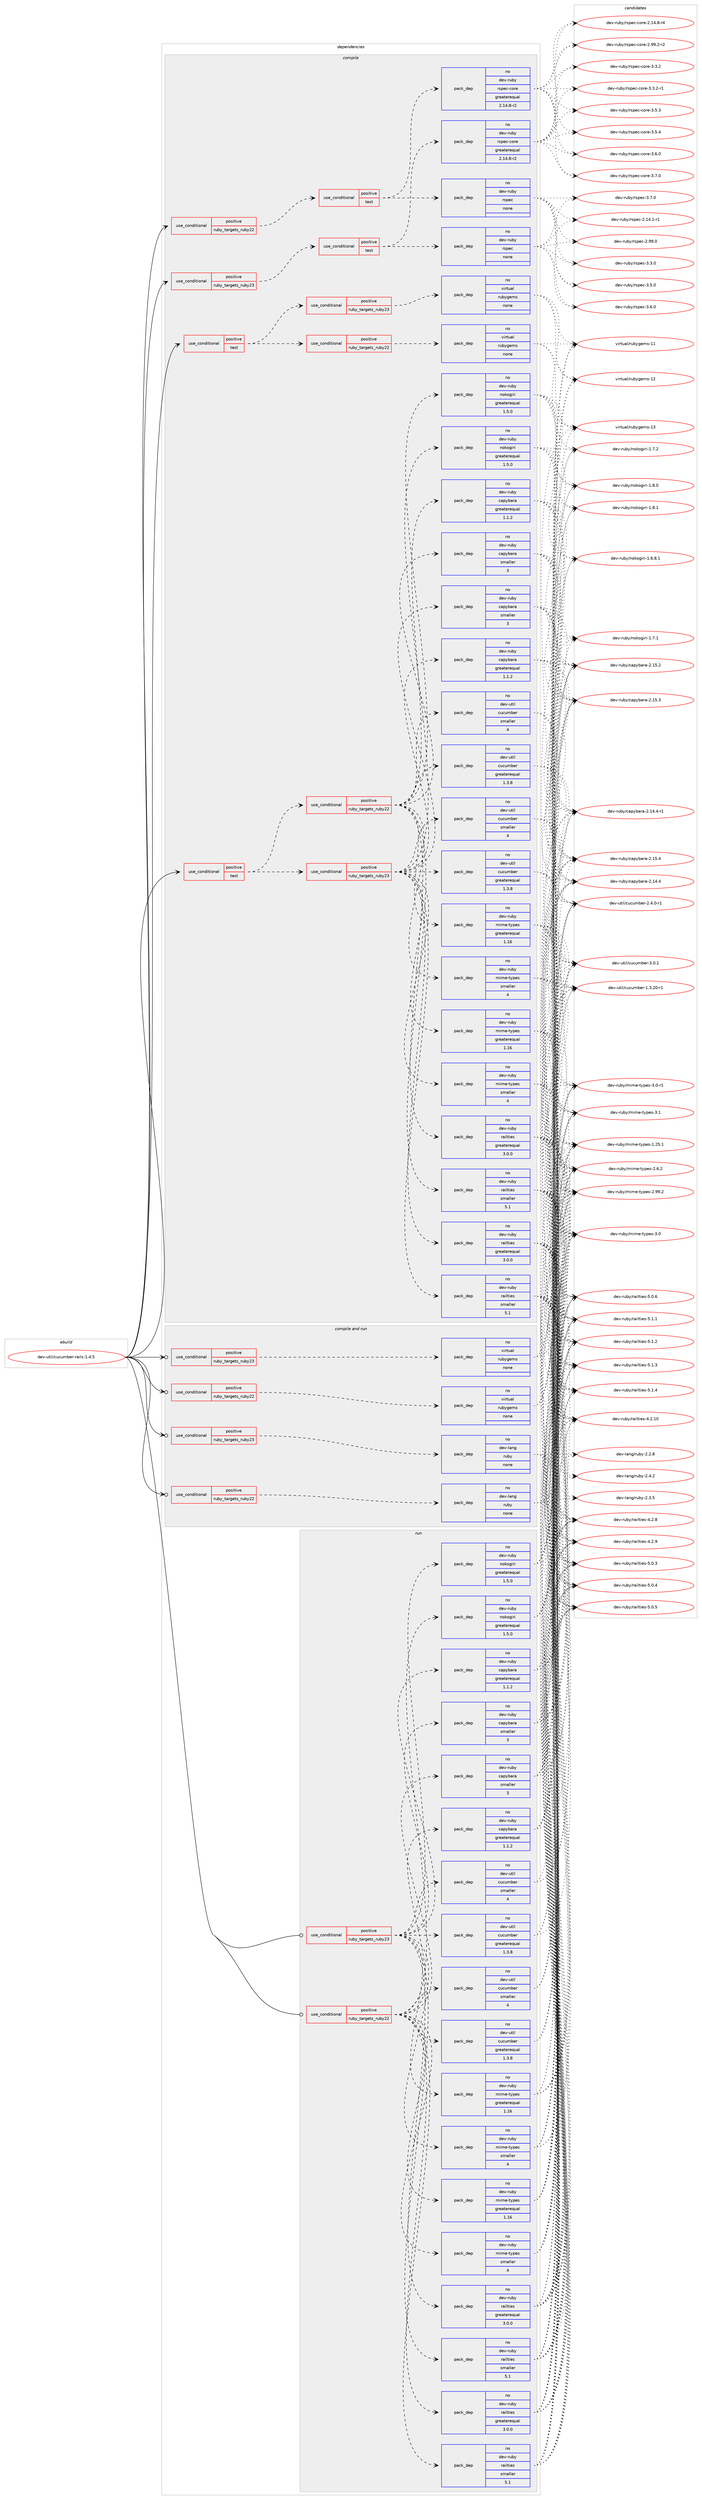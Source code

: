 digraph prolog {

# *************
# Graph options
# *************

newrank=true;
concentrate=true;
compound=true;
graph [rankdir=LR,fontname=Helvetica,fontsize=10,ranksep=1.5];#, ranksep=2.5, nodesep=0.2];
edge  [arrowhead=vee];
node  [fontname=Helvetica,fontsize=10];

# **********
# The ebuild
# **********

subgraph cluster_leftcol {
color=gray;
rank=same;
label=<<i>ebuild</i>>;
id [label="dev-util/cucumber-rails-1.4.5", color=red, width=4, href="../dev-util/cucumber-rails-1.4.5.svg"];
}

# ****************
# The dependencies
# ****************

subgraph cluster_midcol {
color=gray;
label=<<i>dependencies</i>>;
subgraph cluster_compile {
fillcolor="#eeeeee";
style=filled;
label=<<i>compile</i>>;
subgraph cond77849 {
dependency284186 [label=<<TABLE BORDER="0" CELLBORDER="1" CELLSPACING="0" CELLPADDING="4"><TR><TD ROWSPAN="3" CELLPADDING="10">use_conditional</TD></TR><TR><TD>positive</TD></TR><TR><TD>ruby_targets_ruby22</TD></TR></TABLE>>, shape=none, color=red];
subgraph cond77850 {
dependency284187 [label=<<TABLE BORDER="0" CELLBORDER="1" CELLSPACING="0" CELLPADDING="4"><TR><TD ROWSPAN="3" CELLPADDING="10">use_conditional</TD></TR><TR><TD>positive</TD></TR><TR><TD>test</TD></TR></TABLE>>, shape=none, color=red];
subgraph pack202119 {
dependency284188 [label=<<TABLE BORDER="0" CELLBORDER="1" CELLSPACING="0" CELLPADDING="4" WIDTH="220"><TR><TD ROWSPAN="6" CELLPADDING="30">pack_dep</TD></TR><TR><TD WIDTH="110">no</TD></TR><TR><TD>dev-ruby</TD></TR><TR><TD>rspec</TD></TR><TR><TD>none</TD></TR><TR><TD></TD></TR></TABLE>>, shape=none, color=blue];
}
dependency284187:e -> dependency284188:w [weight=20,style="dashed",arrowhead="vee"];
subgraph pack202120 {
dependency284189 [label=<<TABLE BORDER="0" CELLBORDER="1" CELLSPACING="0" CELLPADDING="4" WIDTH="220"><TR><TD ROWSPAN="6" CELLPADDING="30">pack_dep</TD></TR><TR><TD WIDTH="110">no</TD></TR><TR><TD>dev-ruby</TD></TR><TR><TD>rspec-core</TD></TR><TR><TD>greaterequal</TD></TR><TR><TD>2.14.8-r2</TD></TR></TABLE>>, shape=none, color=blue];
}
dependency284187:e -> dependency284189:w [weight=20,style="dashed",arrowhead="vee"];
}
dependency284186:e -> dependency284187:w [weight=20,style="dashed",arrowhead="vee"];
}
id:e -> dependency284186:w [weight=20,style="solid",arrowhead="vee"];
subgraph cond77851 {
dependency284190 [label=<<TABLE BORDER="0" CELLBORDER="1" CELLSPACING="0" CELLPADDING="4"><TR><TD ROWSPAN="3" CELLPADDING="10">use_conditional</TD></TR><TR><TD>positive</TD></TR><TR><TD>ruby_targets_ruby23</TD></TR></TABLE>>, shape=none, color=red];
subgraph cond77852 {
dependency284191 [label=<<TABLE BORDER="0" CELLBORDER="1" CELLSPACING="0" CELLPADDING="4"><TR><TD ROWSPAN="3" CELLPADDING="10">use_conditional</TD></TR><TR><TD>positive</TD></TR><TR><TD>test</TD></TR></TABLE>>, shape=none, color=red];
subgraph pack202121 {
dependency284192 [label=<<TABLE BORDER="0" CELLBORDER="1" CELLSPACING="0" CELLPADDING="4" WIDTH="220"><TR><TD ROWSPAN="6" CELLPADDING="30">pack_dep</TD></TR><TR><TD WIDTH="110">no</TD></TR><TR><TD>dev-ruby</TD></TR><TR><TD>rspec</TD></TR><TR><TD>none</TD></TR><TR><TD></TD></TR></TABLE>>, shape=none, color=blue];
}
dependency284191:e -> dependency284192:w [weight=20,style="dashed",arrowhead="vee"];
subgraph pack202122 {
dependency284193 [label=<<TABLE BORDER="0" CELLBORDER="1" CELLSPACING="0" CELLPADDING="4" WIDTH="220"><TR><TD ROWSPAN="6" CELLPADDING="30">pack_dep</TD></TR><TR><TD WIDTH="110">no</TD></TR><TR><TD>dev-ruby</TD></TR><TR><TD>rspec-core</TD></TR><TR><TD>greaterequal</TD></TR><TR><TD>2.14.8-r2</TD></TR></TABLE>>, shape=none, color=blue];
}
dependency284191:e -> dependency284193:w [weight=20,style="dashed",arrowhead="vee"];
}
dependency284190:e -> dependency284191:w [weight=20,style="dashed",arrowhead="vee"];
}
id:e -> dependency284190:w [weight=20,style="solid",arrowhead="vee"];
subgraph cond77853 {
dependency284194 [label=<<TABLE BORDER="0" CELLBORDER="1" CELLSPACING="0" CELLPADDING="4"><TR><TD ROWSPAN="3" CELLPADDING="10">use_conditional</TD></TR><TR><TD>positive</TD></TR><TR><TD>test</TD></TR></TABLE>>, shape=none, color=red];
subgraph cond77854 {
dependency284195 [label=<<TABLE BORDER="0" CELLBORDER="1" CELLSPACING="0" CELLPADDING="4"><TR><TD ROWSPAN="3" CELLPADDING="10">use_conditional</TD></TR><TR><TD>positive</TD></TR><TR><TD>ruby_targets_ruby22</TD></TR></TABLE>>, shape=none, color=red];
subgraph pack202123 {
dependency284196 [label=<<TABLE BORDER="0" CELLBORDER="1" CELLSPACING="0" CELLPADDING="4" WIDTH="220"><TR><TD ROWSPAN="6" CELLPADDING="30">pack_dep</TD></TR><TR><TD WIDTH="110">no</TD></TR><TR><TD>dev-util</TD></TR><TR><TD>cucumber</TD></TR><TR><TD>greaterequal</TD></TR><TR><TD>1.3.8</TD></TR></TABLE>>, shape=none, color=blue];
}
dependency284195:e -> dependency284196:w [weight=20,style="dashed",arrowhead="vee"];
subgraph pack202124 {
dependency284197 [label=<<TABLE BORDER="0" CELLBORDER="1" CELLSPACING="0" CELLPADDING="4" WIDTH="220"><TR><TD ROWSPAN="6" CELLPADDING="30">pack_dep</TD></TR><TR><TD WIDTH="110">no</TD></TR><TR><TD>dev-util</TD></TR><TR><TD>cucumber</TD></TR><TR><TD>smaller</TD></TR><TR><TD>4</TD></TR></TABLE>>, shape=none, color=blue];
}
dependency284195:e -> dependency284197:w [weight=20,style="dashed",arrowhead="vee"];
subgraph pack202125 {
dependency284198 [label=<<TABLE BORDER="0" CELLBORDER="1" CELLSPACING="0" CELLPADDING="4" WIDTH="220"><TR><TD ROWSPAN="6" CELLPADDING="30">pack_dep</TD></TR><TR><TD WIDTH="110">no</TD></TR><TR><TD>dev-ruby</TD></TR><TR><TD>nokogiri</TD></TR><TR><TD>greaterequal</TD></TR><TR><TD>1.5.0</TD></TR></TABLE>>, shape=none, color=blue];
}
dependency284195:e -> dependency284198:w [weight=20,style="dashed",arrowhead="vee"];
subgraph pack202126 {
dependency284199 [label=<<TABLE BORDER="0" CELLBORDER="1" CELLSPACING="0" CELLPADDING="4" WIDTH="220"><TR><TD ROWSPAN="6" CELLPADDING="30">pack_dep</TD></TR><TR><TD WIDTH="110">no</TD></TR><TR><TD>dev-ruby</TD></TR><TR><TD>capybara</TD></TR><TR><TD>greaterequal</TD></TR><TR><TD>1.1.2</TD></TR></TABLE>>, shape=none, color=blue];
}
dependency284195:e -> dependency284199:w [weight=20,style="dashed",arrowhead="vee"];
subgraph pack202127 {
dependency284200 [label=<<TABLE BORDER="0" CELLBORDER="1" CELLSPACING="0" CELLPADDING="4" WIDTH="220"><TR><TD ROWSPAN="6" CELLPADDING="30">pack_dep</TD></TR><TR><TD WIDTH="110">no</TD></TR><TR><TD>dev-ruby</TD></TR><TR><TD>capybara</TD></TR><TR><TD>smaller</TD></TR><TR><TD>3</TD></TR></TABLE>>, shape=none, color=blue];
}
dependency284195:e -> dependency284200:w [weight=20,style="dashed",arrowhead="vee"];
subgraph pack202128 {
dependency284201 [label=<<TABLE BORDER="0" CELLBORDER="1" CELLSPACING="0" CELLPADDING="4" WIDTH="220"><TR><TD ROWSPAN="6" CELLPADDING="30">pack_dep</TD></TR><TR><TD WIDTH="110">no</TD></TR><TR><TD>dev-ruby</TD></TR><TR><TD>railties</TD></TR><TR><TD>greaterequal</TD></TR><TR><TD>3.0.0</TD></TR></TABLE>>, shape=none, color=blue];
}
dependency284195:e -> dependency284201:w [weight=20,style="dashed",arrowhead="vee"];
subgraph pack202129 {
dependency284202 [label=<<TABLE BORDER="0" CELLBORDER="1" CELLSPACING="0" CELLPADDING="4" WIDTH="220"><TR><TD ROWSPAN="6" CELLPADDING="30">pack_dep</TD></TR><TR><TD WIDTH="110">no</TD></TR><TR><TD>dev-ruby</TD></TR><TR><TD>railties</TD></TR><TR><TD>smaller</TD></TR><TR><TD>5.1</TD></TR></TABLE>>, shape=none, color=blue];
}
dependency284195:e -> dependency284202:w [weight=20,style="dashed",arrowhead="vee"];
subgraph pack202130 {
dependency284203 [label=<<TABLE BORDER="0" CELLBORDER="1" CELLSPACING="0" CELLPADDING="4" WIDTH="220"><TR><TD ROWSPAN="6" CELLPADDING="30">pack_dep</TD></TR><TR><TD WIDTH="110">no</TD></TR><TR><TD>dev-ruby</TD></TR><TR><TD>mime-types</TD></TR><TR><TD>greaterequal</TD></TR><TR><TD>1.16</TD></TR></TABLE>>, shape=none, color=blue];
}
dependency284195:e -> dependency284203:w [weight=20,style="dashed",arrowhead="vee"];
subgraph pack202131 {
dependency284204 [label=<<TABLE BORDER="0" CELLBORDER="1" CELLSPACING="0" CELLPADDING="4" WIDTH="220"><TR><TD ROWSPAN="6" CELLPADDING="30">pack_dep</TD></TR><TR><TD WIDTH="110">no</TD></TR><TR><TD>dev-ruby</TD></TR><TR><TD>mime-types</TD></TR><TR><TD>smaller</TD></TR><TR><TD>4</TD></TR></TABLE>>, shape=none, color=blue];
}
dependency284195:e -> dependency284204:w [weight=20,style="dashed",arrowhead="vee"];
}
dependency284194:e -> dependency284195:w [weight=20,style="dashed",arrowhead="vee"];
subgraph cond77855 {
dependency284205 [label=<<TABLE BORDER="0" CELLBORDER="1" CELLSPACING="0" CELLPADDING="4"><TR><TD ROWSPAN="3" CELLPADDING="10">use_conditional</TD></TR><TR><TD>positive</TD></TR><TR><TD>ruby_targets_ruby23</TD></TR></TABLE>>, shape=none, color=red];
subgraph pack202132 {
dependency284206 [label=<<TABLE BORDER="0" CELLBORDER="1" CELLSPACING="0" CELLPADDING="4" WIDTH="220"><TR><TD ROWSPAN="6" CELLPADDING="30">pack_dep</TD></TR><TR><TD WIDTH="110">no</TD></TR><TR><TD>dev-util</TD></TR><TR><TD>cucumber</TD></TR><TR><TD>greaterequal</TD></TR><TR><TD>1.3.8</TD></TR></TABLE>>, shape=none, color=blue];
}
dependency284205:e -> dependency284206:w [weight=20,style="dashed",arrowhead="vee"];
subgraph pack202133 {
dependency284207 [label=<<TABLE BORDER="0" CELLBORDER="1" CELLSPACING="0" CELLPADDING="4" WIDTH="220"><TR><TD ROWSPAN="6" CELLPADDING="30">pack_dep</TD></TR><TR><TD WIDTH="110">no</TD></TR><TR><TD>dev-util</TD></TR><TR><TD>cucumber</TD></TR><TR><TD>smaller</TD></TR><TR><TD>4</TD></TR></TABLE>>, shape=none, color=blue];
}
dependency284205:e -> dependency284207:w [weight=20,style="dashed",arrowhead="vee"];
subgraph pack202134 {
dependency284208 [label=<<TABLE BORDER="0" CELLBORDER="1" CELLSPACING="0" CELLPADDING="4" WIDTH="220"><TR><TD ROWSPAN="6" CELLPADDING="30">pack_dep</TD></TR><TR><TD WIDTH="110">no</TD></TR><TR><TD>dev-ruby</TD></TR><TR><TD>nokogiri</TD></TR><TR><TD>greaterequal</TD></TR><TR><TD>1.5.0</TD></TR></TABLE>>, shape=none, color=blue];
}
dependency284205:e -> dependency284208:w [weight=20,style="dashed",arrowhead="vee"];
subgraph pack202135 {
dependency284209 [label=<<TABLE BORDER="0" CELLBORDER="1" CELLSPACING="0" CELLPADDING="4" WIDTH="220"><TR><TD ROWSPAN="6" CELLPADDING="30">pack_dep</TD></TR><TR><TD WIDTH="110">no</TD></TR><TR><TD>dev-ruby</TD></TR><TR><TD>capybara</TD></TR><TR><TD>greaterequal</TD></TR><TR><TD>1.1.2</TD></TR></TABLE>>, shape=none, color=blue];
}
dependency284205:e -> dependency284209:w [weight=20,style="dashed",arrowhead="vee"];
subgraph pack202136 {
dependency284210 [label=<<TABLE BORDER="0" CELLBORDER="1" CELLSPACING="0" CELLPADDING="4" WIDTH="220"><TR><TD ROWSPAN="6" CELLPADDING="30">pack_dep</TD></TR><TR><TD WIDTH="110">no</TD></TR><TR><TD>dev-ruby</TD></TR><TR><TD>capybara</TD></TR><TR><TD>smaller</TD></TR><TR><TD>3</TD></TR></TABLE>>, shape=none, color=blue];
}
dependency284205:e -> dependency284210:w [weight=20,style="dashed",arrowhead="vee"];
subgraph pack202137 {
dependency284211 [label=<<TABLE BORDER="0" CELLBORDER="1" CELLSPACING="0" CELLPADDING="4" WIDTH="220"><TR><TD ROWSPAN="6" CELLPADDING="30">pack_dep</TD></TR><TR><TD WIDTH="110">no</TD></TR><TR><TD>dev-ruby</TD></TR><TR><TD>railties</TD></TR><TR><TD>greaterequal</TD></TR><TR><TD>3.0.0</TD></TR></TABLE>>, shape=none, color=blue];
}
dependency284205:e -> dependency284211:w [weight=20,style="dashed",arrowhead="vee"];
subgraph pack202138 {
dependency284212 [label=<<TABLE BORDER="0" CELLBORDER="1" CELLSPACING="0" CELLPADDING="4" WIDTH="220"><TR><TD ROWSPAN="6" CELLPADDING="30">pack_dep</TD></TR><TR><TD WIDTH="110">no</TD></TR><TR><TD>dev-ruby</TD></TR><TR><TD>railties</TD></TR><TR><TD>smaller</TD></TR><TR><TD>5.1</TD></TR></TABLE>>, shape=none, color=blue];
}
dependency284205:e -> dependency284212:w [weight=20,style="dashed",arrowhead="vee"];
subgraph pack202139 {
dependency284213 [label=<<TABLE BORDER="0" CELLBORDER="1" CELLSPACING="0" CELLPADDING="4" WIDTH="220"><TR><TD ROWSPAN="6" CELLPADDING="30">pack_dep</TD></TR><TR><TD WIDTH="110">no</TD></TR><TR><TD>dev-ruby</TD></TR><TR><TD>mime-types</TD></TR><TR><TD>greaterequal</TD></TR><TR><TD>1.16</TD></TR></TABLE>>, shape=none, color=blue];
}
dependency284205:e -> dependency284213:w [weight=20,style="dashed",arrowhead="vee"];
subgraph pack202140 {
dependency284214 [label=<<TABLE BORDER="0" CELLBORDER="1" CELLSPACING="0" CELLPADDING="4" WIDTH="220"><TR><TD ROWSPAN="6" CELLPADDING="30">pack_dep</TD></TR><TR><TD WIDTH="110">no</TD></TR><TR><TD>dev-ruby</TD></TR><TR><TD>mime-types</TD></TR><TR><TD>smaller</TD></TR><TR><TD>4</TD></TR></TABLE>>, shape=none, color=blue];
}
dependency284205:e -> dependency284214:w [weight=20,style="dashed",arrowhead="vee"];
}
dependency284194:e -> dependency284205:w [weight=20,style="dashed",arrowhead="vee"];
}
id:e -> dependency284194:w [weight=20,style="solid",arrowhead="vee"];
subgraph cond77856 {
dependency284215 [label=<<TABLE BORDER="0" CELLBORDER="1" CELLSPACING="0" CELLPADDING="4"><TR><TD ROWSPAN="3" CELLPADDING="10">use_conditional</TD></TR><TR><TD>positive</TD></TR><TR><TD>test</TD></TR></TABLE>>, shape=none, color=red];
subgraph cond77857 {
dependency284216 [label=<<TABLE BORDER="0" CELLBORDER="1" CELLSPACING="0" CELLPADDING="4"><TR><TD ROWSPAN="3" CELLPADDING="10">use_conditional</TD></TR><TR><TD>positive</TD></TR><TR><TD>ruby_targets_ruby22</TD></TR></TABLE>>, shape=none, color=red];
subgraph pack202141 {
dependency284217 [label=<<TABLE BORDER="0" CELLBORDER="1" CELLSPACING="0" CELLPADDING="4" WIDTH="220"><TR><TD ROWSPAN="6" CELLPADDING="30">pack_dep</TD></TR><TR><TD WIDTH="110">no</TD></TR><TR><TD>virtual</TD></TR><TR><TD>rubygems</TD></TR><TR><TD>none</TD></TR><TR><TD></TD></TR></TABLE>>, shape=none, color=blue];
}
dependency284216:e -> dependency284217:w [weight=20,style="dashed",arrowhead="vee"];
}
dependency284215:e -> dependency284216:w [weight=20,style="dashed",arrowhead="vee"];
subgraph cond77858 {
dependency284218 [label=<<TABLE BORDER="0" CELLBORDER="1" CELLSPACING="0" CELLPADDING="4"><TR><TD ROWSPAN="3" CELLPADDING="10">use_conditional</TD></TR><TR><TD>positive</TD></TR><TR><TD>ruby_targets_ruby23</TD></TR></TABLE>>, shape=none, color=red];
subgraph pack202142 {
dependency284219 [label=<<TABLE BORDER="0" CELLBORDER="1" CELLSPACING="0" CELLPADDING="4" WIDTH="220"><TR><TD ROWSPAN="6" CELLPADDING="30">pack_dep</TD></TR><TR><TD WIDTH="110">no</TD></TR><TR><TD>virtual</TD></TR><TR><TD>rubygems</TD></TR><TR><TD>none</TD></TR><TR><TD></TD></TR></TABLE>>, shape=none, color=blue];
}
dependency284218:e -> dependency284219:w [weight=20,style="dashed",arrowhead="vee"];
}
dependency284215:e -> dependency284218:w [weight=20,style="dashed",arrowhead="vee"];
}
id:e -> dependency284215:w [weight=20,style="solid",arrowhead="vee"];
}
subgraph cluster_compileandrun {
fillcolor="#eeeeee";
style=filled;
label=<<i>compile and run</i>>;
subgraph cond77859 {
dependency284220 [label=<<TABLE BORDER="0" CELLBORDER="1" CELLSPACING="0" CELLPADDING="4"><TR><TD ROWSPAN="3" CELLPADDING="10">use_conditional</TD></TR><TR><TD>positive</TD></TR><TR><TD>ruby_targets_ruby22</TD></TR></TABLE>>, shape=none, color=red];
subgraph pack202143 {
dependency284221 [label=<<TABLE BORDER="0" CELLBORDER="1" CELLSPACING="0" CELLPADDING="4" WIDTH="220"><TR><TD ROWSPAN="6" CELLPADDING="30">pack_dep</TD></TR><TR><TD WIDTH="110">no</TD></TR><TR><TD>dev-lang</TD></TR><TR><TD>ruby</TD></TR><TR><TD>none</TD></TR><TR><TD></TD></TR></TABLE>>, shape=none, color=blue];
}
dependency284220:e -> dependency284221:w [weight=20,style="dashed",arrowhead="vee"];
}
id:e -> dependency284220:w [weight=20,style="solid",arrowhead="odotvee"];
subgraph cond77860 {
dependency284222 [label=<<TABLE BORDER="0" CELLBORDER="1" CELLSPACING="0" CELLPADDING="4"><TR><TD ROWSPAN="3" CELLPADDING="10">use_conditional</TD></TR><TR><TD>positive</TD></TR><TR><TD>ruby_targets_ruby22</TD></TR></TABLE>>, shape=none, color=red];
subgraph pack202144 {
dependency284223 [label=<<TABLE BORDER="0" CELLBORDER="1" CELLSPACING="0" CELLPADDING="4" WIDTH="220"><TR><TD ROWSPAN="6" CELLPADDING="30">pack_dep</TD></TR><TR><TD WIDTH="110">no</TD></TR><TR><TD>virtual</TD></TR><TR><TD>rubygems</TD></TR><TR><TD>none</TD></TR><TR><TD></TD></TR></TABLE>>, shape=none, color=blue];
}
dependency284222:e -> dependency284223:w [weight=20,style="dashed",arrowhead="vee"];
}
id:e -> dependency284222:w [weight=20,style="solid",arrowhead="odotvee"];
subgraph cond77861 {
dependency284224 [label=<<TABLE BORDER="0" CELLBORDER="1" CELLSPACING="0" CELLPADDING="4"><TR><TD ROWSPAN="3" CELLPADDING="10">use_conditional</TD></TR><TR><TD>positive</TD></TR><TR><TD>ruby_targets_ruby23</TD></TR></TABLE>>, shape=none, color=red];
subgraph pack202145 {
dependency284225 [label=<<TABLE BORDER="0" CELLBORDER="1" CELLSPACING="0" CELLPADDING="4" WIDTH="220"><TR><TD ROWSPAN="6" CELLPADDING="30">pack_dep</TD></TR><TR><TD WIDTH="110">no</TD></TR><TR><TD>dev-lang</TD></TR><TR><TD>ruby</TD></TR><TR><TD>none</TD></TR><TR><TD></TD></TR></TABLE>>, shape=none, color=blue];
}
dependency284224:e -> dependency284225:w [weight=20,style="dashed",arrowhead="vee"];
}
id:e -> dependency284224:w [weight=20,style="solid",arrowhead="odotvee"];
subgraph cond77862 {
dependency284226 [label=<<TABLE BORDER="0" CELLBORDER="1" CELLSPACING="0" CELLPADDING="4"><TR><TD ROWSPAN="3" CELLPADDING="10">use_conditional</TD></TR><TR><TD>positive</TD></TR><TR><TD>ruby_targets_ruby23</TD></TR></TABLE>>, shape=none, color=red];
subgraph pack202146 {
dependency284227 [label=<<TABLE BORDER="0" CELLBORDER="1" CELLSPACING="0" CELLPADDING="4" WIDTH="220"><TR><TD ROWSPAN="6" CELLPADDING="30">pack_dep</TD></TR><TR><TD WIDTH="110">no</TD></TR><TR><TD>virtual</TD></TR><TR><TD>rubygems</TD></TR><TR><TD>none</TD></TR><TR><TD></TD></TR></TABLE>>, shape=none, color=blue];
}
dependency284226:e -> dependency284227:w [weight=20,style="dashed",arrowhead="vee"];
}
id:e -> dependency284226:w [weight=20,style="solid",arrowhead="odotvee"];
}
subgraph cluster_run {
fillcolor="#eeeeee";
style=filled;
label=<<i>run</i>>;
subgraph cond77863 {
dependency284228 [label=<<TABLE BORDER="0" CELLBORDER="1" CELLSPACING="0" CELLPADDING="4"><TR><TD ROWSPAN="3" CELLPADDING="10">use_conditional</TD></TR><TR><TD>positive</TD></TR><TR><TD>ruby_targets_ruby22</TD></TR></TABLE>>, shape=none, color=red];
subgraph pack202147 {
dependency284229 [label=<<TABLE BORDER="0" CELLBORDER="1" CELLSPACING="0" CELLPADDING="4" WIDTH="220"><TR><TD ROWSPAN="6" CELLPADDING="30">pack_dep</TD></TR><TR><TD WIDTH="110">no</TD></TR><TR><TD>dev-util</TD></TR><TR><TD>cucumber</TD></TR><TR><TD>greaterequal</TD></TR><TR><TD>1.3.8</TD></TR></TABLE>>, shape=none, color=blue];
}
dependency284228:e -> dependency284229:w [weight=20,style="dashed",arrowhead="vee"];
subgraph pack202148 {
dependency284230 [label=<<TABLE BORDER="0" CELLBORDER="1" CELLSPACING="0" CELLPADDING="4" WIDTH="220"><TR><TD ROWSPAN="6" CELLPADDING="30">pack_dep</TD></TR><TR><TD WIDTH="110">no</TD></TR><TR><TD>dev-util</TD></TR><TR><TD>cucumber</TD></TR><TR><TD>smaller</TD></TR><TR><TD>4</TD></TR></TABLE>>, shape=none, color=blue];
}
dependency284228:e -> dependency284230:w [weight=20,style="dashed",arrowhead="vee"];
subgraph pack202149 {
dependency284231 [label=<<TABLE BORDER="0" CELLBORDER="1" CELLSPACING="0" CELLPADDING="4" WIDTH="220"><TR><TD ROWSPAN="6" CELLPADDING="30">pack_dep</TD></TR><TR><TD WIDTH="110">no</TD></TR><TR><TD>dev-ruby</TD></TR><TR><TD>nokogiri</TD></TR><TR><TD>greaterequal</TD></TR><TR><TD>1.5.0</TD></TR></TABLE>>, shape=none, color=blue];
}
dependency284228:e -> dependency284231:w [weight=20,style="dashed",arrowhead="vee"];
subgraph pack202150 {
dependency284232 [label=<<TABLE BORDER="0" CELLBORDER="1" CELLSPACING="0" CELLPADDING="4" WIDTH="220"><TR><TD ROWSPAN="6" CELLPADDING="30">pack_dep</TD></TR><TR><TD WIDTH="110">no</TD></TR><TR><TD>dev-ruby</TD></TR><TR><TD>capybara</TD></TR><TR><TD>greaterequal</TD></TR><TR><TD>1.1.2</TD></TR></TABLE>>, shape=none, color=blue];
}
dependency284228:e -> dependency284232:w [weight=20,style="dashed",arrowhead="vee"];
subgraph pack202151 {
dependency284233 [label=<<TABLE BORDER="0" CELLBORDER="1" CELLSPACING="0" CELLPADDING="4" WIDTH="220"><TR><TD ROWSPAN="6" CELLPADDING="30">pack_dep</TD></TR><TR><TD WIDTH="110">no</TD></TR><TR><TD>dev-ruby</TD></TR><TR><TD>capybara</TD></TR><TR><TD>smaller</TD></TR><TR><TD>3</TD></TR></TABLE>>, shape=none, color=blue];
}
dependency284228:e -> dependency284233:w [weight=20,style="dashed",arrowhead="vee"];
subgraph pack202152 {
dependency284234 [label=<<TABLE BORDER="0" CELLBORDER="1" CELLSPACING="0" CELLPADDING="4" WIDTH="220"><TR><TD ROWSPAN="6" CELLPADDING="30">pack_dep</TD></TR><TR><TD WIDTH="110">no</TD></TR><TR><TD>dev-ruby</TD></TR><TR><TD>railties</TD></TR><TR><TD>greaterequal</TD></TR><TR><TD>3.0.0</TD></TR></TABLE>>, shape=none, color=blue];
}
dependency284228:e -> dependency284234:w [weight=20,style="dashed",arrowhead="vee"];
subgraph pack202153 {
dependency284235 [label=<<TABLE BORDER="0" CELLBORDER="1" CELLSPACING="0" CELLPADDING="4" WIDTH="220"><TR><TD ROWSPAN="6" CELLPADDING="30">pack_dep</TD></TR><TR><TD WIDTH="110">no</TD></TR><TR><TD>dev-ruby</TD></TR><TR><TD>railties</TD></TR><TR><TD>smaller</TD></TR><TR><TD>5.1</TD></TR></TABLE>>, shape=none, color=blue];
}
dependency284228:e -> dependency284235:w [weight=20,style="dashed",arrowhead="vee"];
subgraph pack202154 {
dependency284236 [label=<<TABLE BORDER="0" CELLBORDER="1" CELLSPACING="0" CELLPADDING="4" WIDTH="220"><TR><TD ROWSPAN="6" CELLPADDING="30">pack_dep</TD></TR><TR><TD WIDTH="110">no</TD></TR><TR><TD>dev-ruby</TD></TR><TR><TD>mime-types</TD></TR><TR><TD>greaterequal</TD></TR><TR><TD>1.16</TD></TR></TABLE>>, shape=none, color=blue];
}
dependency284228:e -> dependency284236:w [weight=20,style="dashed",arrowhead="vee"];
subgraph pack202155 {
dependency284237 [label=<<TABLE BORDER="0" CELLBORDER="1" CELLSPACING="0" CELLPADDING="4" WIDTH="220"><TR><TD ROWSPAN="6" CELLPADDING="30">pack_dep</TD></TR><TR><TD WIDTH="110">no</TD></TR><TR><TD>dev-ruby</TD></TR><TR><TD>mime-types</TD></TR><TR><TD>smaller</TD></TR><TR><TD>4</TD></TR></TABLE>>, shape=none, color=blue];
}
dependency284228:e -> dependency284237:w [weight=20,style="dashed",arrowhead="vee"];
}
id:e -> dependency284228:w [weight=20,style="solid",arrowhead="odot"];
subgraph cond77864 {
dependency284238 [label=<<TABLE BORDER="0" CELLBORDER="1" CELLSPACING="0" CELLPADDING="4"><TR><TD ROWSPAN="3" CELLPADDING="10">use_conditional</TD></TR><TR><TD>positive</TD></TR><TR><TD>ruby_targets_ruby23</TD></TR></TABLE>>, shape=none, color=red];
subgraph pack202156 {
dependency284239 [label=<<TABLE BORDER="0" CELLBORDER="1" CELLSPACING="0" CELLPADDING="4" WIDTH="220"><TR><TD ROWSPAN="6" CELLPADDING="30">pack_dep</TD></TR><TR><TD WIDTH="110">no</TD></TR><TR><TD>dev-util</TD></TR><TR><TD>cucumber</TD></TR><TR><TD>greaterequal</TD></TR><TR><TD>1.3.8</TD></TR></TABLE>>, shape=none, color=blue];
}
dependency284238:e -> dependency284239:w [weight=20,style="dashed",arrowhead="vee"];
subgraph pack202157 {
dependency284240 [label=<<TABLE BORDER="0" CELLBORDER="1" CELLSPACING="0" CELLPADDING="4" WIDTH="220"><TR><TD ROWSPAN="6" CELLPADDING="30">pack_dep</TD></TR><TR><TD WIDTH="110">no</TD></TR><TR><TD>dev-util</TD></TR><TR><TD>cucumber</TD></TR><TR><TD>smaller</TD></TR><TR><TD>4</TD></TR></TABLE>>, shape=none, color=blue];
}
dependency284238:e -> dependency284240:w [weight=20,style="dashed",arrowhead="vee"];
subgraph pack202158 {
dependency284241 [label=<<TABLE BORDER="0" CELLBORDER="1" CELLSPACING="0" CELLPADDING="4" WIDTH="220"><TR><TD ROWSPAN="6" CELLPADDING="30">pack_dep</TD></TR><TR><TD WIDTH="110">no</TD></TR><TR><TD>dev-ruby</TD></TR><TR><TD>nokogiri</TD></TR><TR><TD>greaterequal</TD></TR><TR><TD>1.5.0</TD></TR></TABLE>>, shape=none, color=blue];
}
dependency284238:e -> dependency284241:w [weight=20,style="dashed",arrowhead="vee"];
subgraph pack202159 {
dependency284242 [label=<<TABLE BORDER="0" CELLBORDER="1" CELLSPACING="0" CELLPADDING="4" WIDTH="220"><TR><TD ROWSPAN="6" CELLPADDING="30">pack_dep</TD></TR><TR><TD WIDTH="110">no</TD></TR><TR><TD>dev-ruby</TD></TR><TR><TD>capybara</TD></TR><TR><TD>greaterequal</TD></TR><TR><TD>1.1.2</TD></TR></TABLE>>, shape=none, color=blue];
}
dependency284238:e -> dependency284242:w [weight=20,style="dashed",arrowhead="vee"];
subgraph pack202160 {
dependency284243 [label=<<TABLE BORDER="0" CELLBORDER="1" CELLSPACING="0" CELLPADDING="4" WIDTH="220"><TR><TD ROWSPAN="6" CELLPADDING="30">pack_dep</TD></TR><TR><TD WIDTH="110">no</TD></TR><TR><TD>dev-ruby</TD></TR><TR><TD>capybara</TD></TR><TR><TD>smaller</TD></TR><TR><TD>3</TD></TR></TABLE>>, shape=none, color=blue];
}
dependency284238:e -> dependency284243:w [weight=20,style="dashed",arrowhead="vee"];
subgraph pack202161 {
dependency284244 [label=<<TABLE BORDER="0" CELLBORDER="1" CELLSPACING="0" CELLPADDING="4" WIDTH="220"><TR><TD ROWSPAN="6" CELLPADDING="30">pack_dep</TD></TR><TR><TD WIDTH="110">no</TD></TR><TR><TD>dev-ruby</TD></TR><TR><TD>railties</TD></TR><TR><TD>greaterequal</TD></TR><TR><TD>3.0.0</TD></TR></TABLE>>, shape=none, color=blue];
}
dependency284238:e -> dependency284244:w [weight=20,style="dashed",arrowhead="vee"];
subgraph pack202162 {
dependency284245 [label=<<TABLE BORDER="0" CELLBORDER="1" CELLSPACING="0" CELLPADDING="4" WIDTH="220"><TR><TD ROWSPAN="6" CELLPADDING="30">pack_dep</TD></TR><TR><TD WIDTH="110">no</TD></TR><TR><TD>dev-ruby</TD></TR><TR><TD>railties</TD></TR><TR><TD>smaller</TD></TR><TR><TD>5.1</TD></TR></TABLE>>, shape=none, color=blue];
}
dependency284238:e -> dependency284245:w [weight=20,style="dashed",arrowhead="vee"];
subgraph pack202163 {
dependency284246 [label=<<TABLE BORDER="0" CELLBORDER="1" CELLSPACING="0" CELLPADDING="4" WIDTH="220"><TR><TD ROWSPAN="6" CELLPADDING="30">pack_dep</TD></TR><TR><TD WIDTH="110">no</TD></TR><TR><TD>dev-ruby</TD></TR><TR><TD>mime-types</TD></TR><TR><TD>greaterequal</TD></TR><TR><TD>1.16</TD></TR></TABLE>>, shape=none, color=blue];
}
dependency284238:e -> dependency284246:w [weight=20,style="dashed",arrowhead="vee"];
subgraph pack202164 {
dependency284247 [label=<<TABLE BORDER="0" CELLBORDER="1" CELLSPACING="0" CELLPADDING="4" WIDTH="220"><TR><TD ROWSPAN="6" CELLPADDING="30">pack_dep</TD></TR><TR><TD WIDTH="110">no</TD></TR><TR><TD>dev-ruby</TD></TR><TR><TD>mime-types</TD></TR><TR><TD>smaller</TD></TR><TR><TD>4</TD></TR></TABLE>>, shape=none, color=blue];
}
dependency284238:e -> dependency284247:w [weight=20,style="dashed",arrowhead="vee"];
}
id:e -> dependency284238:w [weight=20,style="solid",arrowhead="odot"];
}
}

# **************
# The candidates
# **************

subgraph cluster_choices {
rank=same;
color=gray;
label=<<i>candidates</i>>;

subgraph choice202119 {
color=black;
nodesep=1;
choice10010111845114117981214711411511210199455046495246494511449 [label="dev-ruby/rspec-2.14.1-r1", color=red, width=4,href="../dev-ruby/rspec-2.14.1-r1.svg"];
choice1001011184511411798121471141151121019945504657574648 [label="dev-ruby/rspec-2.99.0", color=red, width=4,href="../dev-ruby/rspec-2.99.0.svg"];
choice10010111845114117981214711411511210199455146514648 [label="dev-ruby/rspec-3.3.0", color=red, width=4,href="../dev-ruby/rspec-3.3.0.svg"];
choice10010111845114117981214711411511210199455146534648 [label="dev-ruby/rspec-3.5.0", color=red, width=4,href="../dev-ruby/rspec-3.5.0.svg"];
choice10010111845114117981214711411511210199455146544648 [label="dev-ruby/rspec-3.6.0", color=red, width=4,href="../dev-ruby/rspec-3.6.0.svg"];
choice10010111845114117981214711411511210199455146554648 [label="dev-ruby/rspec-3.7.0", color=red, width=4,href="../dev-ruby/rspec-3.7.0.svg"];
dependency284188:e -> choice10010111845114117981214711411511210199455046495246494511449:w [style=dotted,weight="100"];
dependency284188:e -> choice1001011184511411798121471141151121019945504657574648:w [style=dotted,weight="100"];
dependency284188:e -> choice10010111845114117981214711411511210199455146514648:w [style=dotted,weight="100"];
dependency284188:e -> choice10010111845114117981214711411511210199455146534648:w [style=dotted,weight="100"];
dependency284188:e -> choice10010111845114117981214711411511210199455146544648:w [style=dotted,weight="100"];
dependency284188:e -> choice10010111845114117981214711411511210199455146554648:w [style=dotted,weight="100"];
}
subgraph choice202120 {
color=black;
nodesep=1;
choice100101118451141179812147114115112101994599111114101455046495246564511452 [label="dev-ruby/rspec-core-2.14.8-r4", color=red, width=4,href="../dev-ruby/rspec-core-2.14.8-r4.svg"];
choice100101118451141179812147114115112101994599111114101455046575746504511450 [label="dev-ruby/rspec-core-2.99.2-r2", color=red, width=4,href="../dev-ruby/rspec-core-2.99.2-r2.svg"];
choice100101118451141179812147114115112101994599111114101455146514650 [label="dev-ruby/rspec-core-3.3.2", color=red, width=4,href="../dev-ruby/rspec-core-3.3.2.svg"];
choice1001011184511411798121471141151121019945991111141014551465146504511449 [label="dev-ruby/rspec-core-3.3.2-r1", color=red, width=4,href="../dev-ruby/rspec-core-3.3.2-r1.svg"];
choice100101118451141179812147114115112101994599111114101455146534651 [label="dev-ruby/rspec-core-3.5.3", color=red, width=4,href="../dev-ruby/rspec-core-3.5.3.svg"];
choice100101118451141179812147114115112101994599111114101455146534652 [label="dev-ruby/rspec-core-3.5.4", color=red, width=4,href="../dev-ruby/rspec-core-3.5.4.svg"];
choice100101118451141179812147114115112101994599111114101455146544648 [label="dev-ruby/rspec-core-3.6.0", color=red, width=4,href="../dev-ruby/rspec-core-3.6.0.svg"];
choice100101118451141179812147114115112101994599111114101455146554648 [label="dev-ruby/rspec-core-3.7.0", color=red, width=4,href="../dev-ruby/rspec-core-3.7.0.svg"];
dependency284189:e -> choice100101118451141179812147114115112101994599111114101455046495246564511452:w [style=dotted,weight="100"];
dependency284189:e -> choice100101118451141179812147114115112101994599111114101455046575746504511450:w [style=dotted,weight="100"];
dependency284189:e -> choice100101118451141179812147114115112101994599111114101455146514650:w [style=dotted,weight="100"];
dependency284189:e -> choice1001011184511411798121471141151121019945991111141014551465146504511449:w [style=dotted,weight="100"];
dependency284189:e -> choice100101118451141179812147114115112101994599111114101455146534651:w [style=dotted,weight="100"];
dependency284189:e -> choice100101118451141179812147114115112101994599111114101455146534652:w [style=dotted,weight="100"];
dependency284189:e -> choice100101118451141179812147114115112101994599111114101455146544648:w [style=dotted,weight="100"];
dependency284189:e -> choice100101118451141179812147114115112101994599111114101455146554648:w [style=dotted,weight="100"];
}
subgraph choice202121 {
color=black;
nodesep=1;
choice10010111845114117981214711411511210199455046495246494511449 [label="dev-ruby/rspec-2.14.1-r1", color=red, width=4,href="../dev-ruby/rspec-2.14.1-r1.svg"];
choice1001011184511411798121471141151121019945504657574648 [label="dev-ruby/rspec-2.99.0", color=red, width=4,href="../dev-ruby/rspec-2.99.0.svg"];
choice10010111845114117981214711411511210199455146514648 [label="dev-ruby/rspec-3.3.0", color=red, width=4,href="../dev-ruby/rspec-3.3.0.svg"];
choice10010111845114117981214711411511210199455146534648 [label="dev-ruby/rspec-3.5.0", color=red, width=4,href="../dev-ruby/rspec-3.5.0.svg"];
choice10010111845114117981214711411511210199455146544648 [label="dev-ruby/rspec-3.6.0", color=red, width=4,href="../dev-ruby/rspec-3.6.0.svg"];
choice10010111845114117981214711411511210199455146554648 [label="dev-ruby/rspec-3.7.0", color=red, width=4,href="../dev-ruby/rspec-3.7.0.svg"];
dependency284192:e -> choice10010111845114117981214711411511210199455046495246494511449:w [style=dotted,weight="100"];
dependency284192:e -> choice1001011184511411798121471141151121019945504657574648:w [style=dotted,weight="100"];
dependency284192:e -> choice10010111845114117981214711411511210199455146514648:w [style=dotted,weight="100"];
dependency284192:e -> choice10010111845114117981214711411511210199455146534648:w [style=dotted,weight="100"];
dependency284192:e -> choice10010111845114117981214711411511210199455146544648:w [style=dotted,weight="100"];
dependency284192:e -> choice10010111845114117981214711411511210199455146554648:w [style=dotted,weight="100"];
}
subgraph choice202122 {
color=black;
nodesep=1;
choice100101118451141179812147114115112101994599111114101455046495246564511452 [label="dev-ruby/rspec-core-2.14.8-r4", color=red, width=4,href="../dev-ruby/rspec-core-2.14.8-r4.svg"];
choice100101118451141179812147114115112101994599111114101455046575746504511450 [label="dev-ruby/rspec-core-2.99.2-r2", color=red, width=4,href="../dev-ruby/rspec-core-2.99.2-r2.svg"];
choice100101118451141179812147114115112101994599111114101455146514650 [label="dev-ruby/rspec-core-3.3.2", color=red, width=4,href="../dev-ruby/rspec-core-3.3.2.svg"];
choice1001011184511411798121471141151121019945991111141014551465146504511449 [label="dev-ruby/rspec-core-3.3.2-r1", color=red, width=4,href="../dev-ruby/rspec-core-3.3.2-r1.svg"];
choice100101118451141179812147114115112101994599111114101455146534651 [label="dev-ruby/rspec-core-3.5.3", color=red, width=4,href="../dev-ruby/rspec-core-3.5.3.svg"];
choice100101118451141179812147114115112101994599111114101455146534652 [label="dev-ruby/rspec-core-3.5.4", color=red, width=4,href="../dev-ruby/rspec-core-3.5.4.svg"];
choice100101118451141179812147114115112101994599111114101455146544648 [label="dev-ruby/rspec-core-3.6.0", color=red, width=4,href="../dev-ruby/rspec-core-3.6.0.svg"];
choice100101118451141179812147114115112101994599111114101455146554648 [label="dev-ruby/rspec-core-3.7.0", color=red, width=4,href="../dev-ruby/rspec-core-3.7.0.svg"];
dependency284193:e -> choice100101118451141179812147114115112101994599111114101455046495246564511452:w [style=dotted,weight="100"];
dependency284193:e -> choice100101118451141179812147114115112101994599111114101455046575746504511450:w [style=dotted,weight="100"];
dependency284193:e -> choice100101118451141179812147114115112101994599111114101455146514650:w [style=dotted,weight="100"];
dependency284193:e -> choice1001011184511411798121471141151121019945991111141014551465146504511449:w [style=dotted,weight="100"];
dependency284193:e -> choice100101118451141179812147114115112101994599111114101455146534651:w [style=dotted,weight="100"];
dependency284193:e -> choice100101118451141179812147114115112101994599111114101455146534652:w [style=dotted,weight="100"];
dependency284193:e -> choice100101118451141179812147114115112101994599111114101455146544648:w [style=dotted,weight="100"];
dependency284193:e -> choice100101118451141179812147114115112101994599111114101455146554648:w [style=dotted,weight="100"];
}
subgraph choice202123 {
color=black;
nodesep=1;
choice1001011184511711610510847991179911710998101114454946514650484511449 [label="dev-util/cucumber-1.3.20-r1", color=red, width=4,href="../dev-util/cucumber-1.3.20-r1.svg"];
choice10010111845117116105108479911799117109981011144550465246484511449 [label="dev-util/cucumber-2.4.0-r1", color=red, width=4,href="../dev-util/cucumber-2.4.0-r1.svg"];
choice1001011184511711610510847991179911710998101114455146484649 [label="dev-util/cucumber-3.0.1", color=red, width=4,href="../dev-util/cucumber-3.0.1.svg"];
dependency284196:e -> choice1001011184511711610510847991179911710998101114454946514650484511449:w [style=dotted,weight="100"];
dependency284196:e -> choice10010111845117116105108479911799117109981011144550465246484511449:w [style=dotted,weight="100"];
dependency284196:e -> choice1001011184511711610510847991179911710998101114455146484649:w [style=dotted,weight="100"];
}
subgraph choice202124 {
color=black;
nodesep=1;
choice1001011184511711610510847991179911710998101114454946514650484511449 [label="dev-util/cucumber-1.3.20-r1", color=red, width=4,href="../dev-util/cucumber-1.3.20-r1.svg"];
choice10010111845117116105108479911799117109981011144550465246484511449 [label="dev-util/cucumber-2.4.0-r1", color=red, width=4,href="../dev-util/cucumber-2.4.0-r1.svg"];
choice1001011184511711610510847991179911710998101114455146484649 [label="dev-util/cucumber-3.0.1", color=red, width=4,href="../dev-util/cucumber-3.0.1.svg"];
dependency284197:e -> choice1001011184511711610510847991179911710998101114454946514650484511449:w [style=dotted,weight="100"];
dependency284197:e -> choice10010111845117116105108479911799117109981011144550465246484511449:w [style=dotted,weight="100"];
dependency284197:e -> choice1001011184511711610510847991179911710998101114455146484649:w [style=dotted,weight="100"];
}
subgraph choice202125 {
color=black;
nodesep=1;
choice1001011184511411798121471101111071111031051141054549465446564649 [label="dev-ruby/nokogiri-1.6.8.1", color=red, width=4,href="../dev-ruby/nokogiri-1.6.8.1.svg"];
choice100101118451141179812147110111107111103105114105454946554649 [label="dev-ruby/nokogiri-1.7.1", color=red, width=4,href="../dev-ruby/nokogiri-1.7.1.svg"];
choice100101118451141179812147110111107111103105114105454946554650 [label="dev-ruby/nokogiri-1.7.2", color=red, width=4,href="../dev-ruby/nokogiri-1.7.2.svg"];
choice100101118451141179812147110111107111103105114105454946564648 [label="dev-ruby/nokogiri-1.8.0", color=red, width=4,href="../dev-ruby/nokogiri-1.8.0.svg"];
choice100101118451141179812147110111107111103105114105454946564649 [label="dev-ruby/nokogiri-1.8.1", color=red, width=4,href="../dev-ruby/nokogiri-1.8.1.svg"];
dependency284198:e -> choice1001011184511411798121471101111071111031051141054549465446564649:w [style=dotted,weight="100"];
dependency284198:e -> choice100101118451141179812147110111107111103105114105454946554649:w [style=dotted,weight="100"];
dependency284198:e -> choice100101118451141179812147110111107111103105114105454946554650:w [style=dotted,weight="100"];
dependency284198:e -> choice100101118451141179812147110111107111103105114105454946564648:w [style=dotted,weight="100"];
dependency284198:e -> choice100101118451141179812147110111107111103105114105454946564649:w [style=dotted,weight="100"];
}
subgraph choice202126 {
color=black;
nodesep=1;
choice100101118451141179812147999711212198971149745504649524652 [label="dev-ruby/capybara-2.14.4", color=red, width=4,href="../dev-ruby/capybara-2.14.4.svg"];
choice1001011184511411798121479997112121989711497455046495246524511449 [label="dev-ruby/capybara-2.14.4-r1", color=red, width=4,href="../dev-ruby/capybara-2.14.4-r1.svg"];
choice100101118451141179812147999711212198971149745504649534650 [label="dev-ruby/capybara-2.15.2", color=red, width=4,href="../dev-ruby/capybara-2.15.2.svg"];
choice100101118451141179812147999711212198971149745504649534651 [label="dev-ruby/capybara-2.15.3", color=red, width=4,href="../dev-ruby/capybara-2.15.3.svg"];
choice100101118451141179812147999711212198971149745504649534652 [label="dev-ruby/capybara-2.15.4", color=red, width=4,href="../dev-ruby/capybara-2.15.4.svg"];
dependency284199:e -> choice100101118451141179812147999711212198971149745504649524652:w [style=dotted,weight="100"];
dependency284199:e -> choice1001011184511411798121479997112121989711497455046495246524511449:w [style=dotted,weight="100"];
dependency284199:e -> choice100101118451141179812147999711212198971149745504649534650:w [style=dotted,weight="100"];
dependency284199:e -> choice100101118451141179812147999711212198971149745504649534651:w [style=dotted,weight="100"];
dependency284199:e -> choice100101118451141179812147999711212198971149745504649534652:w [style=dotted,weight="100"];
}
subgraph choice202127 {
color=black;
nodesep=1;
choice100101118451141179812147999711212198971149745504649524652 [label="dev-ruby/capybara-2.14.4", color=red, width=4,href="../dev-ruby/capybara-2.14.4.svg"];
choice1001011184511411798121479997112121989711497455046495246524511449 [label="dev-ruby/capybara-2.14.4-r1", color=red, width=4,href="../dev-ruby/capybara-2.14.4-r1.svg"];
choice100101118451141179812147999711212198971149745504649534650 [label="dev-ruby/capybara-2.15.2", color=red, width=4,href="../dev-ruby/capybara-2.15.2.svg"];
choice100101118451141179812147999711212198971149745504649534651 [label="dev-ruby/capybara-2.15.3", color=red, width=4,href="../dev-ruby/capybara-2.15.3.svg"];
choice100101118451141179812147999711212198971149745504649534652 [label="dev-ruby/capybara-2.15.4", color=red, width=4,href="../dev-ruby/capybara-2.15.4.svg"];
dependency284200:e -> choice100101118451141179812147999711212198971149745504649524652:w [style=dotted,weight="100"];
dependency284200:e -> choice1001011184511411798121479997112121989711497455046495246524511449:w [style=dotted,weight="100"];
dependency284200:e -> choice100101118451141179812147999711212198971149745504649534650:w [style=dotted,weight="100"];
dependency284200:e -> choice100101118451141179812147999711212198971149745504649534651:w [style=dotted,weight="100"];
dependency284200:e -> choice100101118451141179812147999711212198971149745504649534652:w [style=dotted,weight="100"];
}
subgraph choice202128 {
color=black;
nodesep=1;
choice1001011184511411798121471149710510811610510111545524650464948 [label="dev-ruby/railties-4.2.10", color=red, width=4,href="../dev-ruby/railties-4.2.10.svg"];
choice10010111845114117981214711497105108116105101115455246504656 [label="dev-ruby/railties-4.2.8", color=red, width=4,href="../dev-ruby/railties-4.2.8.svg"];
choice10010111845114117981214711497105108116105101115455246504657 [label="dev-ruby/railties-4.2.9", color=red, width=4,href="../dev-ruby/railties-4.2.9.svg"];
choice10010111845114117981214711497105108116105101115455346484651 [label="dev-ruby/railties-5.0.3", color=red, width=4,href="../dev-ruby/railties-5.0.3.svg"];
choice10010111845114117981214711497105108116105101115455346484652 [label="dev-ruby/railties-5.0.4", color=red, width=4,href="../dev-ruby/railties-5.0.4.svg"];
choice10010111845114117981214711497105108116105101115455346484653 [label="dev-ruby/railties-5.0.5", color=red, width=4,href="../dev-ruby/railties-5.0.5.svg"];
choice10010111845114117981214711497105108116105101115455346484654 [label="dev-ruby/railties-5.0.6", color=red, width=4,href="../dev-ruby/railties-5.0.6.svg"];
choice10010111845114117981214711497105108116105101115455346494649 [label="dev-ruby/railties-5.1.1", color=red, width=4,href="../dev-ruby/railties-5.1.1.svg"];
choice10010111845114117981214711497105108116105101115455346494650 [label="dev-ruby/railties-5.1.2", color=red, width=4,href="../dev-ruby/railties-5.1.2.svg"];
choice10010111845114117981214711497105108116105101115455346494651 [label="dev-ruby/railties-5.1.3", color=red, width=4,href="../dev-ruby/railties-5.1.3.svg"];
choice10010111845114117981214711497105108116105101115455346494652 [label="dev-ruby/railties-5.1.4", color=red, width=4,href="../dev-ruby/railties-5.1.4.svg"];
dependency284201:e -> choice1001011184511411798121471149710510811610510111545524650464948:w [style=dotted,weight="100"];
dependency284201:e -> choice10010111845114117981214711497105108116105101115455246504656:w [style=dotted,weight="100"];
dependency284201:e -> choice10010111845114117981214711497105108116105101115455246504657:w [style=dotted,weight="100"];
dependency284201:e -> choice10010111845114117981214711497105108116105101115455346484651:w [style=dotted,weight="100"];
dependency284201:e -> choice10010111845114117981214711497105108116105101115455346484652:w [style=dotted,weight="100"];
dependency284201:e -> choice10010111845114117981214711497105108116105101115455346484653:w [style=dotted,weight="100"];
dependency284201:e -> choice10010111845114117981214711497105108116105101115455346484654:w [style=dotted,weight="100"];
dependency284201:e -> choice10010111845114117981214711497105108116105101115455346494649:w [style=dotted,weight="100"];
dependency284201:e -> choice10010111845114117981214711497105108116105101115455346494650:w [style=dotted,weight="100"];
dependency284201:e -> choice10010111845114117981214711497105108116105101115455346494651:w [style=dotted,weight="100"];
dependency284201:e -> choice10010111845114117981214711497105108116105101115455346494652:w [style=dotted,weight="100"];
}
subgraph choice202129 {
color=black;
nodesep=1;
choice1001011184511411798121471149710510811610510111545524650464948 [label="dev-ruby/railties-4.2.10", color=red, width=4,href="../dev-ruby/railties-4.2.10.svg"];
choice10010111845114117981214711497105108116105101115455246504656 [label="dev-ruby/railties-4.2.8", color=red, width=4,href="../dev-ruby/railties-4.2.8.svg"];
choice10010111845114117981214711497105108116105101115455246504657 [label="dev-ruby/railties-4.2.9", color=red, width=4,href="../dev-ruby/railties-4.2.9.svg"];
choice10010111845114117981214711497105108116105101115455346484651 [label="dev-ruby/railties-5.0.3", color=red, width=4,href="../dev-ruby/railties-5.0.3.svg"];
choice10010111845114117981214711497105108116105101115455346484652 [label="dev-ruby/railties-5.0.4", color=red, width=4,href="../dev-ruby/railties-5.0.4.svg"];
choice10010111845114117981214711497105108116105101115455346484653 [label="dev-ruby/railties-5.0.5", color=red, width=4,href="../dev-ruby/railties-5.0.5.svg"];
choice10010111845114117981214711497105108116105101115455346484654 [label="dev-ruby/railties-5.0.6", color=red, width=4,href="../dev-ruby/railties-5.0.6.svg"];
choice10010111845114117981214711497105108116105101115455346494649 [label="dev-ruby/railties-5.1.1", color=red, width=4,href="../dev-ruby/railties-5.1.1.svg"];
choice10010111845114117981214711497105108116105101115455346494650 [label="dev-ruby/railties-5.1.2", color=red, width=4,href="../dev-ruby/railties-5.1.2.svg"];
choice10010111845114117981214711497105108116105101115455346494651 [label="dev-ruby/railties-5.1.3", color=red, width=4,href="../dev-ruby/railties-5.1.3.svg"];
choice10010111845114117981214711497105108116105101115455346494652 [label="dev-ruby/railties-5.1.4", color=red, width=4,href="../dev-ruby/railties-5.1.4.svg"];
dependency284202:e -> choice1001011184511411798121471149710510811610510111545524650464948:w [style=dotted,weight="100"];
dependency284202:e -> choice10010111845114117981214711497105108116105101115455246504656:w [style=dotted,weight="100"];
dependency284202:e -> choice10010111845114117981214711497105108116105101115455246504657:w [style=dotted,weight="100"];
dependency284202:e -> choice10010111845114117981214711497105108116105101115455346484651:w [style=dotted,weight="100"];
dependency284202:e -> choice10010111845114117981214711497105108116105101115455346484652:w [style=dotted,weight="100"];
dependency284202:e -> choice10010111845114117981214711497105108116105101115455346484653:w [style=dotted,weight="100"];
dependency284202:e -> choice10010111845114117981214711497105108116105101115455346484654:w [style=dotted,weight="100"];
dependency284202:e -> choice10010111845114117981214711497105108116105101115455346494649:w [style=dotted,weight="100"];
dependency284202:e -> choice10010111845114117981214711497105108116105101115455346494650:w [style=dotted,weight="100"];
dependency284202:e -> choice10010111845114117981214711497105108116105101115455346494651:w [style=dotted,weight="100"];
dependency284202:e -> choice10010111845114117981214711497105108116105101115455346494652:w [style=dotted,weight="100"];
}
subgraph choice202130 {
color=black;
nodesep=1;
choice1001011184511411798121471091051091014511612111210111545494650534649 [label="dev-ruby/mime-types-1.25.1", color=red, width=4,href="../dev-ruby/mime-types-1.25.1.svg"];
choice10010111845114117981214710910510910145116121112101115455046544650 [label="dev-ruby/mime-types-2.6.2", color=red, width=4,href="../dev-ruby/mime-types-2.6.2.svg"];
choice1001011184511411798121471091051091014511612111210111545504657574650 [label="dev-ruby/mime-types-2.99.2", color=red, width=4,href="../dev-ruby/mime-types-2.99.2.svg"];
choice1001011184511411798121471091051091014511612111210111545514648 [label="dev-ruby/mime-types-3.0", color=red, width=4,href="../dev-ruby/mime-types-3.0.svg"];
choice10010111845114117981214710910510910145116121112101115455146484511449 [label="dev-ruby/mime-types-3.0-r1", color=red, width=4,href="../dev-ruby/mime-types-3.0-r1.svg"];
choice1001011184511411798121471091051091014511612111210111545514649 [label="dev-ruby/mime-types-3.1", color=red, width=4,href="../dev-ruby/mime-types-3.1.svg"];
dependency284203:e -> choice1001011184511411798121471091051091014511612111210111545494650534649:w [style=dotted,weight="100"];
dependency284203:e -> choice10010111845114117981214710910510910145116121112101115455046544650:w [style=dotted,weight="100"];
dependency284203:e -> choice1001011184511411798121471091051091014511612111210111545504657574650:w [style=dotted,weight="100"];
dependency284203:e -> choice1001011184511411798121471091051091014511612111210111545514648:w [style=dotted,weight="100"];
dependency284203:e -> choice10010111845114117981214710910510910145116121112101115455146484511449:w [style=dotted,weight="100"];
dependency284203:e -> choice1001011184511411798121471091051091014511612111210111545514649:w [style=dotted,weight="100"];
}
subgraph choice202131 {
color=black;
nodesep=1;
choice1001011184511411798121471091051091014511612111210111545494650534649 [label="dev-ruby/mime-types-1.25.1", color=red, width=4,href="../dev-ruby/mime-types-1.25.1.svg"];
choice10010111845114117981214710910510910145116121112101115455046544650 [label="dev-ruby/mime-types-2.6.2", color=red, width=4,href="../dev-ruby/mime-types-2.6.2.svg"];
choice1001011184511411798121471091051091014511612111210111545504657574650 [label="dev-ruby/mime-types-2.99.2", color=red, width=4,href="../dev-ruby/mime-types-2.99.2.svg"];
choice1001011184511411798121471091051091014511612111210111545514648 [label="dev-ruby/mime-types-3.0", color=red, width=4,href="../dev-ruby/mime-types-3.0.svg"];
choice10010111845114117981214710910510910145116121112101115455146484511449 [label="dev-ruby/mime-types-3.0-r1", color=red, width=4,href="../dev-ruby/mime-types-3.0-r1.svg"];
choice1001011184511411798121471091051091014511612111210111545514649 [label="dev-ruby/mime-types-3.1", color=red, width=4,href="../dev-ruby/mime-types-3.1.svg"];
dependency284204:e -> choice1001011184511411798121471091051091014511612111210111545494650534649:w [style=dotted,weight="100"];
dependency284204:e -> choice10010111845114117981214710910510910145116121112101115455046544650:w [style=dotted,weight="100"];
dependency284204:e -> choice1001011184511411798121471091051091014511612111210111545504657574650:w [style=dotted,weight="100"];
dependency284204:e -> choice1001011184511411798121471091051091014511612111210111545514648:w [style=dotted,weight="100"];
dependency284204:e -> choice10010111845114117981214710910510910145116121112101115455146484511449:w [style=dotted,weight="100"];
dependency284204:e -> choice1001011184511411798121471091051091014511612111210111545514649:w [style=dotted,weight="100"];
}
subgraph choice202132 {
color=black;
nodesep=1;
choice1001011184511711610510847991179911710998101114454946514650484511449 [label="dev-util/cucumber-1.3.20-r1", color=red, width=4,href="../dev-util/cucumber-1.3.20-r1.svg"];
choice10010111845117116105108479911799117109981011144550465246484511449 [label="dev-util/cucumber-2.4.0-r1", color=red, width=4,href="../dev-util/cucumber-2.4.0-r1.svg"];
choice1001011184511711610510847991179911710998101114455146484649 [label="dev-util/cucumber-3.0.1", color=red, width=4,href="../dev-util/cucumber-3.0.1.svg"];
dependency284206:e -> choice1001011184511711610510847991179911710998101114454946514650484511449:w [style=dotted,weight="100"];
dependency284206:e -> choice10010111845117116105108479911799117109981011144550465246484511449:w [style=dotted,weight="100"];
dependency284206:e -> choice1001011184511711610510847991179911710998101114455146484649:w [style=dotted,weight="100"];
}
subgraph choice202133 {
color=black;
nodesep=1;
choice1001011184511711610510847991179911710998101114454946514650484511449 [label="dev-util/cucumber-1.3.20-r1", color=red, width=4,href="../dev-util/cucumber-1.3.20-r1.svg"];
choice10010111845117116105108479911799117109981011144550465246484511449 [label="dev-util/cucumber-2.4.0-r1", color=red, width=4,href="../dev-util/cucumber-2.4.0-r1.svg"];
choice1001011184511711610510847991179911710998101114455146484649 [label="dev-util/cucumber-3.0.1", color=red, width=4,href="../dev-util/cucumber-3.0.1.svg"];
dependency284207:e -> choice1001011184511711610510847991179911710998101114454946514650484511449:w [style=dotted,weight="100"];
dependency284207:e -> choice10010111845117116105108479911799117109981011144550465246484511449:w [style=dotted,weight="100"];
dependency284207:e -> choice1001011184511711610510847991179911710998101114455146484649:w [style=dotted,weight="100"];
}
subgraph choice202134 {
color=black;
nodesep=1;
choice1001011184511411798121471101111071111031051141054549465446564649 [label="dev-ruby/nokogiri-1.6.8.1", color=red, width=4,href="../dev-ruby/nokogiri-1.6.8.1.svg"];
choice100101118451141179812147110111107111103105114105454946554649 [label="dev-ruby/nokogiri-1.7.1", color=red, width=4,href="../dev-ruby/nokogiri-1.7.1.svg"];
choice100101118451141179812147110111107111103105114105454946554650 [label="dev-ruby/nokogiri-1.7.2", color=red, width=4,href="../dev-ruby/nokogiri-1.7.2.svg"];
choice100101118451141179812147110111107111103105114105454946564648 [label="dev-ruby/nokogiri-1.8.0", color=red, width=4,href="../dev-ruby/nokogiri-1.8.0.svg"];
choice100101118451141179812147110111107111103105114105454946564649 [label="dev-ruby/nokogiri-1.8.1", color=red, width=4,href="../dev-ruby/nokogiri-1.8.1.svg"];
dependency284208:e -> choice1001011184511411798121471101111071111031051141054549465446564649:w [style=dotted,weight="100"];
dependency284208:e -> choice100101118451141179812147110111107111103105114105454946554649:w [style=dotted,weight="100"];
dependency284208:e -> choice100101118451141179812147110111107111103105114105454946554650:w [style=dotted,weight="100"];
dependency284208:e -> choice100101118451141179812147110111107111103105114105454946564648:w [style=dotted,weight="100"];
dependency284208:e -> choice100101118451141179812147110111107111103105114105454946564649:w [style=dotted,weight="100"];
}
subgraph choice202135 {
color=black;
nodesep=1;
choice100101118451141179812147999711212198971149745504649524652 [label="dev-ruby/capybara-2.14.4", color=red, width=4,href="../dev-ruby/capybara-2.14.4.svg"];
choice1001011184511411798121479997112121989711497455046495246524511449 [label="dev-ruby/capybara-2.14.4-r1", color=red, width=4,href="../dev-ruby/capybara-2.14.4-r1.svg"];
choice100101118451141179812147999711212198971149745504649534650 [label="dev-ruby/capybara-2.15.2", color=red, width=4,href="../dev-ruby/capybara-2.15.2.svg"];
choice100101118451141179812147999711212198971149745504649534651 [label="dev-ruby/capybara-2.15.3", color=red, width=4,href="../dev-ruby/capybara-2.15.3.svg"];
choice100101118451141179812147999711212198971149745504649534652 [label="dev-ruby/capybara-2.15.4", color=red, width=4,href="../dev-ruby/capybara-2.15.4.svg"];
dependency284209:e -> choice100101118451141179812147999711212198971149745504649524652:w [style=dotted,weight="100"];
dependency284209:e -> choice1001011184511411798121479997112121989711497455046495246524511449:w [style=dotted,weight="100"];
dependency284209:e -> choice100101118451141179812147999711212198971149745504649534650:w [style=dotted,weight="100"];
dependency284209:e -> choice100101118451141179812147999711212198971149745504649534651:w [style=dotted,weight="100"];
dependency284209:e -> choice100101118451141179812147999711212198971149745504649534652:w [style=dotted,weight="100"];
}
subgraph choice202136 {
color=black;
nodesep=1;
choice100101118451141179812147999711212198971149745504649524652 [label="dev-ruby/capybara-2.14.4", color=red, width=4,href="../dev-ruby/capybara-2.14.4.svg"];
choice1001011184511411798121479997112121989711497455046495246524511449 [label="dev-ruby/capybara-2.14.4-r1", color=red, width=4,href="../dev-ruby/capybara-2.14.4-r1.svg"];
choice100101118451141179812147999711212198971149745504649534650 [label="dev-ruby/capybara-2.15.2", color=red, width=4,href="../dev-ruby/capybara-2.15.2.svg"];
choice100101118451141179812147999711212198971149745504649534651 [label="dev-ruby/capybara-2.15.3", color=red, width=4,href="../dev-ruby/capybara-2.15.3.svg"];
choice100101118451141179812147999711212198971149745504649534652 [label="dev-ruby/capybara-2.15.4", color=red, width=4,href="../dev-ruby/capybara-2.15.4.svg"];
dependency284210:e -> choice100101118451141179812147999711212198971149745504649524652:w [style=dotted,weight="100"];
dependency284210:e -> choice1001011184511411798121479997112121989711497455046495246524511449:w [style=dotted,weight="100"];
dependency284210:e -> choice100101118451141179812147999711212198971149745504649534650:w [style=dotted,weight="100"];
dependency284210:e -> choice100101118451141179812147999711212198971149745504649534651:w [style=dotted,weight="100"];
dependency284210:e -> choice100101118451141179812147999711212198971149745504649534652:w [style=dotted,weight="100"];
}
subgraph choice202137 {
color=black;
nodesep=1;
choice1001011184511411798121471149710510811610510111545524650464948 [label="dev-ruby/railties-4.2.10", color=red, width=4,href="../dev-ruby/railties-4.2.10.svg"];
choice10010111845114117981214711497105108116105101115455246504656 [label="dev-ruby/railties-4.2.8", color=red, width=4,href="../dev-ruby/railties-4.2.8.svg"];
choice10010111845114117981214711497105108116105101115455246504657 [label="dev-ruby/railties-4.2.9", color=red, width=4,href="../dev-ruby/railties-4.2.9.svg"];
choice10010111845114117981214711497105108116105101115455346484651 [label="dev-ruby/railties-5.0.3", color=red, width=4,href="../dev-ruby/railties-5.0.3.svg"];
choice10010111845114117981214711497105108116105101115455346484652 [label="dev-ruby/railties-5.0.4", color=red, width=4,href="../dev-ruby/railties-5.0.4.svg"];
choice10010111845114117981214711497105108116105101115455346484653 [label="dev-ruby/railties-5.0.5", color=red, width=4,href="../dev-ruby/railties-5.0.5.svg"];
choice10010111845114117981214711497105108116105101115455346484654 [label="dev-ruby/railties-5.0.6", color=red, width=4,href="../dev-ruby/railties-5.0.6.svg"];
choice10010111845114117981214711497105108116105101115455346494649 [label="dev-ruby/railties-5.1.1", color=red, width=4,href="../dev-ruby/railties-5.1.1.svg"];
choice10010111845114117981214711497105108116105101115455346494650 [label="dev-ruby/railties-5.1.2", color=red, width=4,href="../dev-ruby/railties-5.1.2.svg"];
choice10010111845114117981214711497105108116105101115455346494651 [label="dev-ruby/railties-5.1.3", color=red, width=4,href="../dev-ruby/railties-5.1.3.svg"];
choice10010111845114117981214711497105108116105101115455346494652 [label="dev-ruby/railties-5.1.4", color=red, width=4,href="../dev-ruby/railties-5.1.4.svg"];
dependency284211:e -> choice1001011184511411798121471149710510811610510111545524650464948:w [style=dotted,weight="100"];
dependency284211:e -> choice10010111845114117981214711497105108116105101115455246504656:w [style=dotted,weight="100"];
dependency284211:e -> choice10010111845114117981214711497105108116105101115455246504657:w [style=dotted,weight="100"];
dependency284211:e -> choice10010111845114117981214711497105108116105101115455346484651:w [style=dotted,weight="100"];
dependency284211:e -> choice10010111845114117981214711497105108116105101115455346484652:w [style=dotted,weight="100"];
dependency284211:e -> choice10010111845114117981214711497105108116105101115455346484653:w [style=dotted,weight="100"];
dependency284211:e -> choice10010111845114117981214711497105108116105101115455346484654:w [style=dotted,weight="100"];
dependency284211:e -> choice10010111845114117981214711497105108116105101115455346494649:w [style=dotted,weight="100"];
dependency284211:e -> choice10010111845114117981214711497105108116105101115455346494650:w [style=dotted,weight="100"];
dependency284211:e -> choice10010111845114117981214711497105108116105101115455346494651:w [style=dotted,weight="100"];
dependency284211:e -> choice10010111845114117981214711497105108116105101115455346494652:w [style=dotted,weight="100"];
}
subgraph choice202138 {
color=black;
nodesep=1;
choice1001011184511411798121471149710510811610510111545524650464948 [label="dev-ruby/railties-4.2.10", color=red, width=4,href="../dev-ruby/railties-4.2.10.svg"];
choice10010111845114117981214711497105108116105101115455246504656 [label="dev-ruby/railties-4.2.8", color=red, width=4,href="../dev-ruby/railties-4.2.8.svg"];
choice10010111845114117981214711497105108116105101115455246504657 [label="dev-ruby/railties-4.2.9", color=red, width=4,href="../dev-ruby/railties-4.2.9.svg"];
choice10010111845114117981214711497105108116105101115455346484651 [label="dev-ruby/railties-5.0.3", color=red, width=4,href="../dev-ruby/railties-5.0.3.svg"];
choice10010111845114117981214711497105108116105101115455346484652 [label="dev-ruby/railties-5.0.4", color=red, width=4,href="../dev-ruby/railties-5.0.4.svg"];
choice10010111845114117981214711497105108116105101115455346484653 [label="dev-ruby/railties-5.0.5", color=red, width=4,href="../dev-ruby/railties-5.0.5.svg"];
choice10010111845114117981214711497105108116105101115455346484654 [label="dev-ruby/railties-5.0.6", color=red, width=4,href="../dev-ruby/railties-5.0.6.svg"];
choice10010111845114117981214711497105108116105101115455346494649 [label="dev-ruby/railties-5.1.1", color=red, width=4,href="../dev-ruby/railties-5.1.1.svg"];
choice10010111845114117981214711497105108116105101115455346494650 [label="dev-ruby/railties-5.1.2", color=red, width=4,href="../dev-ruby/railties-5.1.2.svg"];
choice10010111845114117981214711497105108116105101115455346494651 [label="dev-ruby/railties-5.1.3", color=red, width=4,href="../dev-ruby/railties-5.1.3.svg"];
choice10010111845114117981214711497105108116105101115455346494652 [label="dev-ruby/railties-5.1.4", color=red, width=4,href="../dev-ruby/railties-5.1.4.svg"];
dependency284212:e -> choice1001011184511411798121471149710510811610510111545524650464948:w [style=dotted,weight="100"];
dependency284212:e -> choice10010111845114117981214711497105108116105101115455246504656:w [style=dotted,weight="100"];
dependency284212:e -> choice10010111845114117981214711497105108116105101115455246504657:w [style=dotted,weight="100"];
dependency284212:e -> choice10010111845114117981214711497105108116105101115455346484651:w [style=dotted,weight="100"];
dependency284212:e -> choice10010111845114117981214711497105108116105101115455346484652:w [style=dotted,weight="100"];
dependency284212:e -> choice10010111845114117981214711497105108116105101115455346484653:w [style=dotted,weight="100"];
dependency284212:e -> choice10010111845114117981214711497105108116105101115455346484654:w [style=dotted,weight="100"];
dependency284212:e -> choice10010111845114117981214711497105108116105101115455346494649:w [style=dotted,weight="100"];
dependency284212:e -> choice10010111845114117981214711497105108116105101115455346494650:w [style=dotted,weight="100"];
dependency284212:e -> choice10010111845114117981214711497105108116105101115455346494651:w [style=dotted,weight="100"];
dependency284212:e -> choice10010111845114117981214711497105108116105101115455346494652:w [style=dotted,weight="100"];
}
subgraph choice202139 {
color=black;
nodesep=1;
choice1001011184511411798121471091051091014511612111210111545494650534649 [label="dev-ruby/mime-types-1.25.1", color=red, width=4,href="../dev-ruby/mime-types-1.25.1.svg"];
choice10010111845114117981214710910510910145116121112101115455046544650 [label="dev-ruby/mime-types-2.6.2", color=red, width=4,href="../dev-ruby/mime-types-2.6.2.svg"];
choice1001011184511411798121471091051091014511612111210111545504657574650 [label="dev-ruby/mime-types-2.99.2", color=red, width=4,href="../dev-ruby/mime-types-2.99.2.svg"];
choice1001011184511411798121471091051091014511612111210111545514648 [label="dev-ruby/mime-types-3.0", color=red, width=4,href="../dev-ruby/mime-types-3.0.svg"];
choice10010111845114117981214710910510910145116121112101115455146484511449 [label="dev-ruby/mime-types-3.0-r1", color=red, width=4,href="../dev-ruby/mime-types-3.0-r1.svg"];
choice1001011184511411798121471091051091014511612111210111545514649 [label="dev-ruby/mime-types-3.1", color=red, width=4,href="../dev-ruby/mime-types-3.1.svg"];
dependency284213:e -> choice1001011184511411798121471091051091014511612111210111545494650534649:w [style=dotted,weight="100"];
dependency284213:e -> choice10010111845114117981214710910510910145116121112101115455046544650:w [style=dotted,weight="100"];
dependency284213:e -> choice1001011184511411798121471091051091014511612111210111545504657574650:w [style=dotted,weight="100"];
dependency284213:e -> choice1001011184511411798121471091051091014511612111210111545514648:w [style=dotted,weight="100"];
dependency284213:e -> choice10010111845114117981214710910510910145116121112101115455146484511449:w [style=dotted,weight="100"];
dependency284213:e -> choice1001011184511411798121471091051091014511612111210111545514649:w [style=dotted,weight="100"];
}
subgraph choice202140 {
color=black;
nodesep=1;
choice1001011184511411798121471091051091014511612111210111545494650534649 [label="dev-ruby/mime-types-1.25.1", color=red, width=4,href="../dev-ruby/mime-types-1.25.1.svg"];
choice10010111845114117981214710910510910145116121112101115455046544650 [label="dev-ruby/mime-types-2.6.2", color=red, width=4,href="../dev-ruby/mime-types-2.6.2.svg"];
choice1001011184511411798121471091051091014511612111210111545504657574650 [label="dev-ruby/mime-types-2.99.2", color=red, width=4,href="../dev-ruby/mime-types-2.99.2.svg"];
choice1001011184511411798121471091051091014511612111210111545514648 [label="dev-ruby/mime-types-3.0", color=red, width=4,href="../dev-ruby/mime-types-3.0.svg"];
choice10010111845114117981214710910510910145116121112101115455146484511449 [label="dev-ruby/mime-types-3.0-r1", color=red, width=4,href="../dev-ruby/mime-types-3.0-r1.svg"];
choice1001011184511411798121471091051091014511612111210111545514649 [label="dev-ruby/mime-types-3.1", color=red, width=4,href="../dev-ruby/mime-types-3.1.svg"];
dependency284214:e -> choice1001011184511411798121471091051091014511612111210111545494650534649:w [style=dotted,weight="100"];
dependency284214:e -> choice10010111845114117981214710910510910145116121112101115455046544650:w [style=dotted,weight="100"];
dependency284214:e -> choice1001011184511411798121471091051091014511612111210111545504657574650:w [style=dotted,weight="100"];
dependency284214:e -> choice1001011184511411798121471091051091014511612111210111545514648:w [style=dotted,weight="100"];
dependency284214:e -> choice10010111845114117981214710910510910145116121112101115455146484511449:w [style=dotted,weight="100"];
dependency284214:e -> choice1001011184511411798121471091051091014511612111210111545514649:w [style=dotted,weight="100"];
}
subgraph choice202141 {
color=black;
nodesep=1;
choice118105114116117971084711411798121103101109115454949 [label="virtual/rubygems-11", color=red, width=4,href="../virtual/rubygems-11.svg"];
choice118105114116117971084711411798121103101109115454950 [label="virtual/rubygems-12", color=red, width=4,href="../virtual/rubygems-12.svg"];
choice118105114116117971084711411798121103101109115454951 [label="virtual/rubygems-13", color=red, width=4,href="../virtual/rubygems-13.svg"];
dependency284217:e -> choice118105114116117971084711411798121103101109115454949:w [style=dotted,weight="100"];
dependency284217:e -> choice118105114116117971084711411798121103101109115454950:w [style=dotted,weight="100"];
dependency284217:e -> choice118105114116117971084711411798121103101109115454951:w [style=dotted,weight="100"];
}
subgraph choice202142 {
color=black;
nodesep=1;
choice118105114116117971084711411798121103101109115454949 [label="virtual/rubygems-11", color=red, width=4,href="../virtual/rubygems-11.svg"];
choice118105114116117971084711411798121103101109115454950 [label="virtual/rubygems-12", color=red, width=4,href="../virtual/rubygems-12.svg"];
choice118105114116117971084711411798121103101109115454951 [label="virtual/rubygems-13", color=red, width=4,href="../virtual/rubygems-13.svg"];
dependency284219:e -> choice118105114116117971084711411798121103101109115454949:w [style=dotted,weight="100"];
dependency284219:e -> choice118105114116117971084711411798121103101109115454950:w [style=dotted,weight="100"];
dependency284219:e -> choice118105114116117971084711411798121103101109115454951:w [style=dotted,weight="100"];
}
subgraph choice202143 {
color=black;
nodesep=1;
choice10010111845108971101034711411798121455046504656 [label="dev-lang/ruby-2.2.8", color=red, width=4,href="../dev-lang/ruby-2.2.8.svg"];
choice10010111845108971101034711411798121455046514653 [label="dev-lang/ruby-2.3.5", color=red, width=4,href="../dev-lang/ruby-2.3.5.svg"];
choice10010111845108971101034711411798121455046524650 [label="dev-lang/ruby-2.4.2", color=red, width=4,href="../dev-lang/ruby-2.4.2.svg"];
dependency284221:e -> choice10010111845108971101034711411798121455046504656:w [style=dotted,weight="100"];
dependency284221:e -> choice10010111845108971101034711411798121455046514653:w [style=dotted,weight="100"];
dependency284221:e -> choice10010111845108971101034711411798121455046524650:w [style=dotted,weight="100"];
}
subgraph choice202144 {
color=black;
nodesep=1;
choice118105114116117971084711411798121103101109115454949 [label="virtual/rubygems-11", color=red, width=4,href="../virtual/rubygems-11.svg"];
choice118105114116117971084711411798121103101109115454950 [label="virtual/rubygems-12", color=red, width=4,href="../virtual/rubygems-12.svg"];
choice118105114116117971084711411798121103101109115454951 [label="virtual/rubygems-13", color=red, width=4,href="../virtual/rubygems-13.svg"];
dependency284223:e -> choice118105114116117971084711411798121103101109115454949:w [style=dotted,weight="100"];
dependency284223:e -> choice118105114116117971084711411798121103101109115454950:w [style=dotted,weight="100"];
dependency284223:e -> choice118105114116117971084711411798121103101109115454951:w [style=dotted,weight="100"];
}
subgraph choice202145 {
color=black;
nodesep=1;
choice10010111845108971101034711411798121455046504656 [label="dev-lang/ruby-2.2.8", color=red, width=4,href="../dev-lang/ruby-2.2.8.svg"];
choice10010111845108971101034711411798121455046514653 [label="dev-lang/ruby-2.3.5", color=red, width=4,href="../dev-lang/ruby-2.3.5.svg"];
choice10010111845108971101034711411798121455046524650 [label="dev-lang/ruby-2.4.2", color=red, width=4,href="../dev-lang/ruby-2.4.2.svg"];
dependency284225:e -> choice10010111845108971101034711411798121455046504656:w [style=dotted,weight="100"];
dependency284225:e -> choice10010111845108971101034711411798121455046514653:w [style=dotted,weight="100"];
dependency284225:e -> choice10010111845108971101034711411798121455046524650:w [style=dotted,weight="100"];
}
subgraph choice202146 {
color=black;
nodesep=1;
choice118105114116117971084711411798121103101109115454949 [label="virtual/rubygems-11", color=red, width=4,href="../virtual/rubygems-11.svg"];
choice118105114116117971084711411798121103101109115454950 [label="virtual/rubygems-12", color=red, width=4,href="../virtual/rubygems-12.svg"];
choice118105114116117971084711411798121103101109115454951 [label="virtual/rubygems-13", color=red, width=4,href="../virtual/rubygems-13.svg"];
dependency284227:e -> choice118105114116117971084711411798121103101109115454949:w [style=dotted,weight="100"];
dependency284227:e -> choice118105114116117971084711411798121103101109115454950:w [style=dotted,weight="100"];
dependency284227:e -> choice118105114116117971084711411798121103101109115454951:w [style=dotted,weight="100"];
}
subgraph choice202147 {
color=black;
nodesep=1;
choice1001011184511711610510847991179911710998101114454946514650484511449 [label="dev-util/cucumber-1.3.20-r1", color=red, width=4,href="../dev-util/cucumber-1.3.20-r1.svg"];
choice10010111845117116105108479911799117109981011144550465246484511449 [label="dev-util/cucumber-2.4.0-r1", color=red, width=4,href="../dev-util/cucumber-2.4.0-r1.svg"];
choice1001011184511711610510847991179911710998101114455146484649 [label="dev-util/cucumber-3.0.1", color=red, width=4,href="../dev-util/cucumber-3.0.1.svg"];
dependency284229:e -> choice1001011184511711610510847991179911710998101114454946514650484511449:w [style=dotted,weight="100"];
dependency284229:e -> choice10010111845117116105108479911799117109981011144550465246484511449:w [style=dotted,weight="100"];
dependency284229:e -> choice1001011184511711610510847991179911710998101114455146484649:w [style=dotted,weight="100"];
}
subgraph choice202148 {
color=black;
nodesep=1;
choice1001011184511711610510847991179911710998101114454946514650484511449 [label="dev-util/cucumber-1.3.20-r1", color=red, width=4,href="../dev-util/cucumber-1.3.20-r1.svg"];
choice10010111845117116105108479911799117109981011144550465246484511449 [label="dev-util/cucumber-2.4.0-r1", color=red, width=4,href="../dev-util/cucumber-2.4.0-r1.svg"];
choice1001011184511711610510847991179911710998101114455146484649 [label="dev-util/cucumber-3.0.1", color=red, width=4,href="../dev-util/cucumber-3.0.1.svg"];
dependency284230:e -> choice1001011184511711610510847991179911710998101114454946514650484511449:w [style=dotted,weight="100"];
dependency284230:e -> choice10010111845117116105108479911799117109981011144550465246484511449:w [style=dotted,weight="100"];
dependency284230:e -> choice1001011184511711610510847991179911710998101114455146484649:w [style=dotted,weight="100"];
}
subgraph choice202149 {
color=black;
nodesep=1;
choice1001011184511411798121471101111071111031051141054549465446564649 [label="dev-ruby/nokogiri-1.6.8.1", color=red, width=4,href="../dev-ruby/nokogiri-1.6.8.1.svg"];
choice100101118451141179812147110111107111103105114105454946554649 [label="dev-ruby/nokogiri-1.7.1", color=red, width=4,href="../dev-ruby/nokogiri-1.7.1.svg"];
choice100101118451141179812147110111107111103105114105454946554650 [label="dev-ruby/nokogiri-1.7.2", color=red, width=4,href="../dev-ruby/nokogiri-1.7.2.svg"];
choice100101118451141179812147110111107111103105114105454946564648 [label="dev-ruby/nokogiri-1.8.0", color=red, width=4,href="../dev-ruby/nokogiri-1.8.0.svg"];
choice100101118451141179812147110111107111103105114105454946564649 [label="dev-ruby/nokogiri-1.8.1", color=red, width=4,href="../dev-ruby/nokogiri-1.8.1.svg"];
dependency284231:e -> choice1001011184511411798121471101111071111031051141054549465446564649:w [style=dotted,weight="100"];
dependency284231:e -> choice100101118451141179812147110111107111103105114105454946554649:w [style=dotted,weight="100"];
dependency284231:e -> choice100101118451141179812147110111107111103105114105454946554650:w [style=dotted,weight="100"];
dependency284231:e -> choice100101118451141179812147110111107111103105114105454946564648:w [style=dotted,weight="100"];
dependency284231:e -> choice100101118451141179812147110111107111103105114105454946564649:w [style=dotted,weight="100"];
}
subgraph choice202150 {
color=black;
nodesep=1;
choice100101118451141179812147999711212198971149745504649524652 [label="dev-ruby/capybara-2.14.4", color=red, width=4,href="../dev-ruby/capybara-2.14.4.svg"];
choice1001011184511411798121479997112121989711497455046495246524511449 [label="dev-ruby/capybara-2.14.4-r1", color=red, width=4,href="../dev-ruby/capybara-2.14.4-r1.svg"];
choice100101118451141179812147999711212198971149745504649534650 [label="dev-ruby/capybara-2.15.2", color=red, width=4,href="../dev-ruby/capybara-2.15.2.svg"];
choice100101118451141179812147999711212198971149745504649534651 [label="dev-ruby/capybara-2.15.3", color=red, width=4,href="../dev-ruby/capybara-2.15.3.svg"];
choice100101118451141179812147999711212198971149745504649534652 [label="dev-ruby/capybara-2.15.4", color=red, width=4,href="../dev-ruby/capybara-2.15.4.svg"];
dependency284232:e -> choice100101118451141179812147999711212198971149745504649524652:w [style=dotted,weight="100"];
dependency284232:e -> choice1001011184511411798121479997112121989711497455046495246524511449:w [style=dotted,weight="100"];
dependency284232:e -> choice100101118451141179812147999711212198971149745504649534650:w [style=dotted,weight="100"];
dependency284232:e -> choice100101118451141179812147999711212198971149745504649534651:w [style=dotted,weight="100"];
dependency284232:e -> choice100101118451141179812147999711212198971149745504649534652:w [style=dotted,weight="100"];
}
subgraph choice202151 {
color=black;
nodesep=1;
choice100101118451141179812147999711212198971149745504649524652 [label="dev-ruby/capybara-2.14.4", color=red, width=4,href="../dev-ruby/capybara-2.14.4.svg"];
choice1001011184511411798121479997112121989711497455046495246524511449 [label="dev-ruby/capybara-2.14.4-r1", color=red, width=4,href="../dev-ruby/capybara-2.14.4-r1.svg"];
choice100101118451141179812147999711212198971149745504649534650 [label="dev-ruby/capybara-2.15.2", color=red, width=4,href="../dev-ruby/capybara-2.15.2.svg"];
choice100101118451141179812147999711212198971149745504649534651 [label="dev-ruby/capybara-2.15.3", color=red, width=4,href="../dev-ruby/capybara-2.15.3.svg"];
choice100101118451141179812147999711212198971149745504649534652 [label="dev-ruby/capybara-2.15.4", color=red, width=4,href="../dev-ruby/capybara-2.15.4.svg"];
dependency284233:e -> choice100101118451141179812147999711212198971149745504649524652:w [style=dotted,weight="100"];
dependency284233:e -> choice1001011184511411798121479997112121989711497455046495246524511449:w [style=dotted,weight="100"];
dependency284233:e -> choice100101118451141179812147999711212198971149745504649534650:w [style=dotted,weight="100"];
dependency284233:e -> choice100101118451141179812147999711212198971149745504649534651:w [style=dotted,weight="100"];
dependency284233:e -> choice100101118451141179812147999711212198971149745504649534652:w [style=dotted,weight="100"];
}
subgraph choice202152 {
color=black;
nodesep=1;
choice1001011184511411798121471149710510811610510111545524650464948 [label="dev-ruby/railties-4.2.10", color=red, width=4,href="../dev-ruby/railties-4.2.10.svg"];
choice10010111845114117981214711497105108116105101115455246504656 [label="dev-ruby/railties-4.2.8", color=red, width=4,href="../dev-ruby/railties-4.2.8.svg"];
choice10010111845114117981214711497105108116105101115455246504657 [label="dev-ruby/railties-4.2.9", color=red, width=4,href="../dev-ruby/railties-4.2.9.svg"];
choice10010111845114117981214711497105108116105101115455346484651 [label="dev-ruby/railties-5.0.3", color=red, width=4,href="../dev-ruby/railties-5.0.3.svg"];
choice10010111845114117981214711497105108116105101115455346484652 [label="dev-ruby/railties-5.0.4", color=red, width=4,href="../dev-ruby/railties-5.0.4.svg"];
choice10010111845114117981214711497105108116105101115455346484653 [label="dev-ruby/railties-5.0.5", color=red, width=4,href="../dev-ruby/railties-5.0.5.svg"];
choice10010111845114117981214711497105108116105101115455346484654 [label="dev-ruby/railties-5.0.6", color=red, width=4,href="../dev-ruby/railties-5.0.6.svg"];
choice10010111845114117981214711497105108116105101115455346494649 [label="dev-ruby/railties-5.1.1", color=red, width=4,href="../dev-ruby/railties-5.1.1.svg"];
choice10010111845114117981214711497105108116105101115455346494650 [label="dev-ruby/railties-5.1.2", color=red, width=4,href="../dev-ruby/railties-5.1.2.svg"];
choice10010111845114117981214711497105108116105101115455346494651 [label="dev-ruby/railties-5.1.3", color=red, width=4,href="../dev-ruby/railties-5.1.3.svg"];
choice10010111845114117981214711497105108116105101115455346494652 [label="dev-ruby/railties-5.1.4", color=red, width=4,href="../dev-ruby/railties-5.1.4.svg"];
dependency284234:e -> choice1001011184511411798121471149710510811610510111545524650464948:w [style=dotted,weight="100"];
dependency284234:e -> choice10010111845114117981214711497105108116105101115455246504656:w [style=dotted,weight="100"];
dependency284234:e -> choice10010111845114117981214711497105108116105101115455246504657:w [style=dotted,weight="100"];
dependency284234:e -> choice10010111845114117981214711497105108116105101115455346484651:w [style=dotted,weight="100"];
dependency284234:e -> choice10010111845114117981214711497105108116105101115455346484652:w [style=dotted,weight="100"];
dependency284234:e -> choice10010111845114117981214711497105108116105101115455346484653:w [style=dotted,weight="100"];
dependency284234:e -> choice10010111845114117981214711497105108116105101115455346484654:w [style=dotted,weight="100"];
dependency284234:e -> choice10010111845114117981214711497105108116105101115455346494649:w [style=dotted,weight="100"];
dependency284234:e -> choice10010111845114117981214711497105108116105101115455346494650:w [style=dotted,weight="100"];
dependency284234:e -> choice10010111845114117981214711497105108116105101115455346494651:w [style=dotted,weight="100"];
dependency284234:e -> choice10010111845114117981214711497105108116105101115455346494652:w [style=dotted,weight="100"];
}
subgraph choice202153 {
color=black;
nodesep=1;
choice1001011184511411798121471149710510811610510111545524650464948 [label="dev-ruby/railties-4.2.10", color=red, width=4,href="../dev-ruby/railties-4.2.10.svg"];
choice10010111845114117981214711497105108116105101115455246504656 [label="dev-ruby/railties-4.2.8", color=red, width=4,href="../dev-ruby/railties-4.2.8.svg"];
choice10010111845114117981214711497105108116105101115455246504657 [label="dev-ruby/railties-4.2.9", color=red, width=4,href="../dev-ruby/railties-4.2.9.svg"];
choice10010111845114117981214711497105108116105101115455346484651 [label="dev-ruby/railties-5.0.3", color=red, width=4,href="../dev-ruby/railties-5.0.3.svg"];
choice10010111845114117981214711497105108116105101115455346484652 [label="dev-ruby/railties-5.0.4", color=red, width=4,href="../dev-ruby/railties-5.0.4.svg"];
choice10010111845114117981214711497105108116105101115455346484653 [label="dev-ruby/railties-5.0.5", color=red, width=4,href="../dev-ruby/railties-5.0.5.svg"];
choice10010111845114117981214711497105108116105101115455346484654 [label="dev-ruby/railties-5.0.6", color=red, width=4,href="../dev-ruby/railties-5.0.6.svg"];
choice10010111845114117981214711497105108116105101115455346494649 [label="dev-ruby/railties-5.1.1", color=red, width=4,href="../dev-ruby/railties-5.1.1.svg"];
choice10010111845114117981214711497105108116105101115455346494650 [label="dev-ruby/railties-5.1.2", color=red, width=4,href="../dev-ruby/railties-5.1.2.svg"];
choice10010111845114117981214711497105108116105101115455346494651 [label="dev-ruby/railties-5.1.3", color=red, width=4,href="../dev-ruby/railties-5.1.3.svg"];
choice10010111845114117981214711497105108116105101115455346494652 [label="dev-ruby/railties-5.1.4", color=red, width=4,href="../dev-ruby/railties-5.1.4.svg"];
dependency284235:e -> choice1001011184511411798121471149710510811610510111545524650464948:w [style=dotted,weight="100"];
dependency284235:e -> choice10010111845114117981214711497105108116105101115455246504656:w [style=dotted,weight="100"];
dependency284235:e -> choice10010111845114117981214711497105108116105101115455246504657:w [style=dotted,weight="100"];
dependency284235:e -> choice10010111845114117981214711497105108116105101115455346484651:w [style=dotted,weight="100"];
dependency284235:e -> choice10010111845114117981214711497105108116105101115455346484652:w [style=dotted,weight="100"];
dependency284235:e -> choice10010111845114117981214711497105108116105101115455346484653:w [style=dotted,weight="100"];
dependency284235:e -> choice10010111845114117981214711497105108116105101115455346484654:w [style=dotted,weight="100"];
dependency284235:e -> choice10010111845114117981214711497105108116105101115455346494649:w [style=dotted,weight="100"];
dependency284235:e -> choice10010111845114117981214711497105108116105101115455346494650:w [style=dotted,weight="100"];
dependency284235:e -> choice10010111845114117981214711497105108116105101115455346494651:w [style=dotted,weight="100"];
dependency284235:e -> choice10010111845114117981214711497105108116105101115455346494652:w [style=dotted,weight="100"];
}
subgraph choice202154 {
color=black;
nodesep=1;
choice1001011184511411798121471091051091014511612111210111545494650534649 [label="dev-ruby/mime-types-1.25.1", color=red, width=4,href="../dev-ruby/mime-types-1.25.1.svg"];
choice10010111845114117981214710910510910145116121112101115455046544650 [label="dev-ruby/mime-types-2.6.2", color=red, width=4,href="../dev-ruby/mime-types-2.6.2.svg"];
choice1001011184511411798121471091051091014511612111210111545504657574650 [label="dev-ruby/mime-types-2.99.2", color=red, width=4,href="../dev-ruby/mime-types-2.99.2.svg"];
choice1001011184511411798121471091051091014511612111210111545514648 [label="dev-ruby/mime-types-3.0", color=red, width=4,href="../dev-ruby/mime-types-3.0.svg"];
choice10010111845114117981214710910510910145116121112101115455146484511449 [label="dev-ruby/mime-types-3.0-r1", color=red, width=4,href="../dev-ruby/mime-types-3.0-r1.svg"];
choice1001011184511411798121471091051091014511612111210111545514649 [label="dev-ruby/mime-types-3.1", color=red, width=4,href="../dev-ruby/mime-types-3.1.svg"];
dependency284236:e -> choice1001011184511411798121471091051091014511612111210111545494650534649:w [style=dotted,weight="100"];
dependency284236:e -> choice10010111845114117981214710910510910145116121112101115455046544650:w [style=dotted,weight="100"];
dependency284236:e -> choice1001011184511411798121471091051091014511612111210111545504657574650:w [style=dotted,weight="100"];
dependency284236:e -> choice1001011184511411798121471091051091014511612111210111545514648:w [style=dotted,weight="100"];
dependency284236:e -> choice10010111845114117981214710910510910145116121112101115455146484511449:w [style=dotted,weight="100"];
dependency284236:e -> choice1001011184511411798121471091051091014511612111210111545514649:w [style=dotted,weight="100"];
}
subgraph choice202155 {
color=black;
nodesep=1;
choice1001011184511411798121471091051091014511612111210111545494650534649 [label="dev-ruby/mime-types-1.25.1", color=red, width=4,href="../dev-ruby/mime-types-1.25.1.svg"];
choice10010111845114117981214710910510910145116121112101115455046544650 [label="dev-ruby/mime-types-2.6.2", color=red, width=4,href="../dev-ruby/mime-types-2.6.2.svg"];
choice1001011184511411798121471091051091014511612111210111545504657574650 [label="dev-ruby/mime-types-2.99.2", color=red, width=4,href="../dev-ruby/mime-types-2.99.2.svg"];
choice1001011184511411798121471091051091014511612111210111545514648 [label="dev-ruby/mime-types-3.0", color=red, width=4,href="../dev-ruby/mime-types-3.0.svg"];
choice10010111845114117981214710910510910145116121112101115455146484511449 [label="dev-ruby/mime-types-3.0-r1", color=red, width=4,href="../dev-ruby/mime-types-3.0-r1.svg"];
choice1001011184511411798121471091051091014511612111210111545514649 [label="dev-ruby/mime-types-3.1", color=red, width=4,href="../dev-ruby/mime-types-3.1.svg"];
dependency284237:e -> choice1001011184511411798121471091051091014511612111210111545494650534649:w [style=dotted,weight="100"];
dependency284237:e -> choice10010111845114117981214710910510910145116121112101115455046544650:w [style=dotted,weight="100"];
dependency284237:e -> choice1001011184511411798121471091051091014511612111210111545504657574650:w [style=dotted,weight="100"];
dependency284237:e -> choice1001011184511411798121471091051091014511612111210111545514648:w [style=dotted,weight="100"];
dependency284237:e -> choice10010111845114117981214710910510910145116121112101115455146484511449:w [style=dotted,weight="100"];
dependency284237:e -> choice1001011184511411798121471091051091014511612111210111545514649:w [style=dotted,weight="100"];
}
subgraph choice202156 {
color=black;
nodesep=1;
choice1001011184511711610510847991179911710998101114454946514650484511449 [label="dev-util/cucumber-1.3.20-r1", color=red, width=4,href="../dev-util/cucumber-1.3.20-r1.svg"];
choice10010111845117116105108479911799117109981011144550465246484511449 [label="dev-util/cucumber-2.4.0-r1", color=red, width=4,href="../dev-util/cucumber-2.4.0-r1.svg"];
choice1001011184511711610510847991179911710998101114455146484649 [label="dev-util/cucumber-3.0.1", color=red, width=4,href="../dev-util/cucumber-3.0.1.svg"];
dependency284239:e -> choice1001011184511711610510847991179911710998101114454946514650484511449:w [style=dotted,weight="100"];
dependency284239:e -> choice10010111845117116105108479911799117109981011144550465246484511449:w [style=dotted,weight="100"];
dependency284239:e -> choice1001011184511711610510847991179911710998101114455146484649:w [style=dotted,weight="100"];
}
subgraph choice202157 {
color=black;
nodesep=1;
choice1001011184511711610510847991179911710998101114454946514650484511449 [label="dev-util/cucumber-1.3.20-r1", color=red, width=4,href="../dev-util/cucumber-1.3.20-r1.svg"];
choice10010111845117116105108479911799117109981011144550465246484511449 [label="dev-util/cucumber-2.4.0-r1", color=red, width=4,href="../dev-util/cucumber-2.4.0-r1.svg"];
choice1001011184511711610510847991179911710998101114455146484649 [label="dev-util/cucumber-3.0.1", color=red, width=4,href="../dev-util/cucumber-3.0.1.svg"];
dependency284240:e -> choice1001011184511711610510847991179911710998101114454946514650484511449:w [style=dotted,weight="100"];
dependency284240:e -> choice10010111845117116105108479911799117109981011144550465246484511449:w [style=dotted,weight="100"];
dependency284240:e -> choice1001011184511711610510847991179911710998101114455146484649:w [style=dotted,weight="100"];
}
subgraph choice202158 {
color=black;
nodesep=1;
choice1001011184511411798121471101111071111031051141054549465446564649 [label="dev-ruby/nokogiri-1.6.8.1", color=red, width=4,href="../dev-ruby/nokogiri-1.6.8.1.svg"];
choice100101118451141179812147110111107111103105114105454946554649 [label="dev-ruby/nokogiri-1.7.1", color=red, width=4,href="../dev-ruby/nokogiri-1.7.1.svg"];
choice100101118451141179812147110111107111103105114105454946554650 [label="dev-ruby/nokogiri-1.7.2", color=red, width=4,href="../dev-ruby/nokogiri-1.7.2.svg"];
choice100101118451141179812147110111107111103105114105454946564648 [label="dev-ruby/nokogiri-1.8.0", color=red, width=4,href="../dev-ruby/nokogiri-1.8.0.svg"];
choice100101118451141179812147110111107111103105114105454946564649 [label="dev-ruby/nokogiri-1.8.1", color=red, width=4,href="../dev-ruby/nokogiri-1.8.1.svg"];
dependency284241:e -> choice1001011184511411798121471101111071111031051141054549465446564649:w [style=dotted,weight="100"];
dependency284241:e -> choice100101118451141179812147110111107111103105114105454946554649:w [style=dotted,weight="100"];
dependency284241:e -> choice100101118451141179812147110111107111103105114105454946554650:w [style=dotted,weight="100"];
dependency284241:e -> choice100101118451141179812147110111107111103105114105454946564648:w [style=dotted,weight="100"];
dependency284241:e -> choice100101118451141179812147110111107111103105114105454946564649:w [style=dotted,weight="100"];
}
subgraph choice202159 {
color=black;
nodesep=1;
choice100101118451141179812147999711212198971149745504649524652 [label="dev-ruby/capybara-2.14.4", color=red, width=4,href="../dev-ruby/capybara-2.14.4.svg"];
choice1001011184511411798121479997112121989711497455046495246524511449 [label="dev-ruby/capybara-2.14.4-r1", color=red, width=4,href="../dev-ruby/capybara-2.14.4-r1.svg"];
choice100101118451141179812147999711212198971149745504649534650 [label="dev-ruby/capybara-2.15.2", color=red, width=4,href="../dev-ruby/capybara-2.15.2.svg"];
choice100101118451141179812147999711212198971149745504649534651 [label="dev-ruby/capybara-2.15.3", color=red, width=4,href="../dev-ruby/capybara-2.15.3.svg"];
choice100101118451141179812147999711212198971149745504649534652 [label="dev-ruby/capybara-2.15.4", color=red, width=4,href="../dev-ruby/capybara-2.15.4.svg"];
dependency284242:e -> choice100101118451141179812147999711212198971149745504649524652:w [style=dotted,weight="100"];
dependency284242:e -> choice1001011184511411798121479997112121989711497455046495246524511449:w [style=dotted,weight="100"];
dependency284242:e -> choice100101118451141179812147999711212198971149745504649534650:w [style=dotted,weight="100"];
dependency284242:e -> choice100101118451141179812147999711212198971149745504649534651:w [style=dotted,weight="100"];
dependency284242:e -> choice100101118451141179812147999711212198971149745504649534652:w [style=dotted,weight="100"];
}
subgraph choice202160 {
color=black;
nodesep=1;
choice100101118451141179812147999711212198971149745504649524652 [label="dev-ruby/capybara-2.14.4", color=red, width=4,href="../dev-ruby/capybara-2.14.4.svg"];
choice1001011184511411798121479997112121989711497455046495246524511449 [label="dev-ruby/capybara-2.14.4-r1", color=red, width=4,href="../dev-ruby/capybara-2.14.4-r1.svg"];
choice100101118451141179812147999711212198971149745504649534650 [label="dev-ruby/capybara-2.15.2", color=red, width=4,href="../dev-ruby/capybara-2.15.2.svg"];
choice100101118451141179812147999711212198971149745504649534651 [label="dev-ruby/capybara-2.15.3", color=red, width=4,href="../dev-ruby/capybara-2.15.3.svg"];
choice100101118451141179812147999711212198971149745504649534652 [label="dev-ruby/capybara-2.15.4", color=red, width=4,href="../dev-ruby/capybara-2.15.4.svg"];
dependency284243:e -> choice100101118451141179812147999711212198971149745504649524652:w [style=dotted,weight="100"];
dependency284243:e -> choice1001011184511411798121479997112121989711497455046495246524511449:w [style=dotted,weight="100"];
dependency284243:e -> choice100101118451141179812147999711212198971149745504649534650:w [style=dotted,weight="100"];
dependency284243:e -> choice100101118451141179812147999711212198971149745504649534651:w [style=dotted,weight="100"];
dependency284243:e -> choice100101118451141179812147999711212198971149745504649534652:w [style=dotted,weight="100"];
}
subgraph choice202161 {
color=black;
nodesep=1;
choice1001011184511411798121471149710510811610510111545524650464948 [label="dev-ruby/railties-4.2.10", color=red, width=4,href="../dev-ruby/railties-4.2.10.svg"];
choice10010111845114117981214711497105108116105101115455246504656 [label="dev-ruby/railties-4.2.8", color=red, width=4,href="../dev-ruby/railties-4.2.8.svg"];
choice10010111845114117981214711497105108116105101115455246504657 [label="dev-ruby/railties-4.2.9", color=red, width=4,href="../dev-ruby/railties-4.2.9.svg"];
choice10010111845114117981214711497105108116105101115455346484651 [label="dev-ruby/railties-5.0.3", color=red, width=4,href="../dev-ruby/railties-5.0.3.svg"];
choice10010111845114117981214711497105108116105101115455346484652 [label="dev-ruby/railties-5.0.4", color=red, width=4,href="../dev-ruby/railties-5.0.4.svg"];
choice10010111845114117981214711497105108116105101115455346484653 [label="dev-ruby/railties-5.0.5", color=red, width=4,href="../dev-ruby/railties-5.0.5.svg"];
choice10010111845114117981214711497105108116105101115455346484654 [label="dev-ruby/railties-5.0.6", color=red, width=4,href="../dev-ruby/railties-5.0.6.svg"];
choice10010111845114117981214711497105108116105101115455346494649 [label="dev-ruby/railties-5.1.1", color=red, width=4,href="../dev-ruby/railties-5.1.1.svg"];
choice10010111845114117981214711497105108116105101115455346494650 [label="dev-ruby/railties-5.1.2", color=red, width=4,href="../dev-ruby/railties-5.1.2.svg"];
choice10010111845114117981214711497105108116105101115455346494651 [label="dev-ruby/railties-5.1.3", color=red, width=4,href="../dev-ruby/railties-5.1.3.svg"];
choice10010111845114117981214711497105108116105101115455346494652 [label="dev-ruby/railties-5.1.4", color=red, width=4,href="../dev-ruby/railties-5.1.4.svg"];
dependency284244:e -> choice1001011184511411798121471149710510811610510111545524650464948:w [style=dotted,weight="100"];
dependency284244:e -> choice10010111845114117981214711497105108116105101115455246504656:w [style=dotted,weight="100"];
dependency284244:e -> choice10010111845114117981214711497105108116105101115455246504657:w [style=dotted,weight="100"];
dependency284244:e -> choice10010111845114117981214711497105108116105101115455346484651:w [style=dotted,weight="100"];
dependency284244:e -> choice10010111845114117981214711497105108116105101115455346484652:w [style=dotted,weight="100"];
dependency284244:e -> choice10010111845114117981214711497105108116105101115455346484653:w [style=dotted,weight="100"];
dependency284244:e -> choice10010111845114117981214711497105108116105101115455346484654:w [style=dotted,weight="100"];
dependency284244:e -> choice10010111845114117981214711497105108116105101115455346494649:w [style=dotted,weight="100"];
dependency284244:e -> choice10010111845114117981214711497105108116105101115455346494650:w [style=dotted,weight="100"];
dependency284244:e -> choice10010111845114117981214711497105108116105101115455346494651:w [style=dotted,weight="100"];
dependency284244:e -> choice10010111845114117981214711497105108116105101115455346494652:w [style=dotted,weight="100"];
}
subgraph choice202162 {
color=black;
nodesep=1;
choice1001011184511411798121471149710510811610510111545524650464948 [label="dev-ruby/railties-4.2.10", color=red, width=4,href="../dev-ruby/railties-4.2.10.svg"];
choice10010111845114117981214711497105108116105101115455246504656 [label="dev-ruby/railties-4.2.8", color=red, width=4,href="../dev-ruby/railties-4.2.8.svg"];
choice10010111845114117981214711497105108116105101115455246504657 [label="dev-ruby/railties-4.2.9", color=red, width=4,href="../dev-ruby/railties-4.2.9.svg"];
choice10010111845114117981214711497105108116105101115455346484651 [label="dev-ruby/railties-5.0.3", color=red, width=4,href="../dev-ruby/railties-5.0.3.svg"];
choice10010111845114117981214711497105108116105101115455346484652 [label="dev-ruby/railties-5.0.4", color=red, width=4,href="../dev-ruby/railties-5.0.4.svg"];
choice10010111845114117981214711497105108116105101115455346484653 [label="dev-ruby/railties-5.0.5", color=red, width=4,href="../dev-ruby/railties-5.0.5.svg"];
choice10010111845114117981214711497105108116105101115455346484654 [label="dev-ruby/railties-5.0.6", color=red, width=4,href="../dev-ruby/railties-5.0.6.svg"];
choice10010111845114117981214711497105108116105101115455346494649 [label="dev-ruby/railties-5.1.1", color=red, width=4,href="../dev-ruby/railties-5.1.1.svg"];
choice10010111845114117981214711497105108116105101115455346494650 [label="dev-ruby/railties-5.1.2", color=red, width=4,href="../dev-ruby/railties-5.1.2.svg"];
choice10010111845114117981214711497105108116105101115455346494651 [label="dev-ruby/railties-5.1.3", color=red, width=4,href="../dev-ruby/railties-5.1.3.svg"];
choice10010111845114117981214711497105108116105101115455346494652 [label="dev-ruby/railties-5.1.4", color=red, width=4,href="../dev-ruby/railties-5.1.4.svg"];
dependency284245:e -> choice1001011184511411798121471149710510811610510111545524650464948:w [style=dotted,weight="100"];
dependency284245:e -> choice10010111845114117981214711497105108116105101115455246504656:w [style=dotted,weight="100"];
dependency284245:e -> choice10010111845114117981214711497105108116105101115455246504657:w [style=dotted,weight="100"];
dependency284245:e -> choice10010111845114117981214711497105108116105101115455346484651:w [style=dotted,weight="100"];
dependency284245:e -> choice10010111845114117981214711497105108116105101115455346484652:w [style=dotted,weight="100"];
dependency284245:e -> choice10010111845114117981214711497105108116105101115455346484653:w [style=dotted,weight="100"];
dependency284245:e -> choice10010111845114117981214711497105108116105101115455346484654:w [style=dotted,weight="100"];
dependency284245:e -> choice10010111845114117981214711497105108116105101115455346494649:w [style=dotted,weight="100"];
dependency284245:e -> choice10010111845114117981214711497105108116105101115455346494650:w [style=dotted,weight="100"];
dependency284245:e -> choice10010111845114117981214711497105108116105101115455346494651:w [style=dotted,weight="100"];
dependency284245:e -> choice10010111845114117981214711497105108116105101115455346494652:w [style=dotted,weight="100"];
}
subgraph choice202163 {
color=black;
nodesep=1;
choice1001011184511411798121471091051091014511612111210111545494650534649 [label="dev-ruby/mime-types-1.25.1", color=red, width=4,href="../dev-ruby/mime-types-1.25.1.svg"];
choice10010111845114117981214710910510910145116121112101115455046544650 [label="dev-ruby/mime-types-2.6.2", color=red, width=4,href="../dev-ruby/mime-types-2.6.2.svg"];
choice1001011184511411798121471091051091014511612111210111545504657574650 [label="dev-ruby/mime-types-2.99.2", color=red, width=4,href="../dev-ruby/mime-types-2.99.2.svg"];
choice1001011184511411798121471091051091014511612111210111545514648 [label="dev-ruby/mime-types-3.0", color=red, width=4,href="../dev-ruby/mime-types-3.0.svg"];
choice10010111845114117981214710910510910145116121112101115455146484511449 [label="dev-ruby/mime-types-3.0-r1", color=red, width=4,href="../dev-ruby/mime-types-3.0-r1.svg"];
choice1001011184511411798121471091051091014511612111210111545514649 [label="dev-ruby/mime-types-3.1", color=red, width=4,href="../dev-ruby/mime-types-3.1.svg"];
dependency284246:e -> choice1001011184511411798121471091051091014511612111210111545494650534649:w [style=dotted,weight="100"];
dependency284246:e -> choice10010111845114117981214710910510910145116121112101115455046544650:w [style=dotted,weight="100"];
dependency284246:e -> choice1001011184511411798121471091051091014511612111210111545504657574650:w [style=dotted,weight="100"];
dependency284246:e -> choice1001011184511411798121471091051091014511612111210111545514648:w [style=dotted,weight="100"];
dependency284246:e -> choice10010111845114117981214710910510910145116121112101115455146484511449:w [style=dotted,weight="100"];
dependency284246:e -> choice1001011184511411798121471091051091014511612111210111545514649:w [style=dotted,weight="100"];
}
subgraph choice202164 {
color=black;
nodesep=1;
choice1001011184511411798121471091051091014511612111210111545494650534649 [label="dev-ruby/mime-types-1.25.1", color=red, width=4,href="../dev-ruby/mime-types-1.25.1.svg"];
choice10010111845114117981214710910510910145116121112101115455046544650 [label="dev-ruby/mime-types-2.6.2", color=red, width=4,href="../dev-ruby/mime-types-2.6.2.svg"];
choice1001011184511411798121471091051091014511612111210111545504657574650 [label="dev-ruby/mime-types-2.99.2", color=red, width=4,href="../dev-ruby/mime-types-2.99.2.svg"];
choice1001011184511411798121471091051091014511612111210111545514648 [label="dev-ruby/mime-types-3.0", color=red, width=4,href="../dev-ruby/mime-types-3.0.svg"];
choice10010111845114117981214710910510910145116121112101115455146484511449 [label="dev-ruby/mime-types-3.0-r1", color=red, width=4,href="../dev-ruby/mime-types-3.0-r1.svg"];
choice1001011184511411798121471091051091014511612111210111545514649 [label="dev-ruby/mime-types-3.1", color=red, width=4,href="../dev-ruby/mime-types-3.1.svg"];
dependency284247:e -> choice1001011184511411798121471091051091014511612111210111545494650534649:w [style=dotted,weight="100"];
dependency284247:e -> choice10010111845114117981214710910510910145116121112101115455046544650:w [style=dotted,weight="100"];
dependency284247:e -> choice1001011184511411798121471091051091014511612111210111545504657574650:w [style=dotted,weight="100"];
dependency284247:e -> choice1001011184511411798121471091051091014511612111210111545514648:w [style=dotted,weight="100"];
dependency284247:e -> choice10010111845114117981214710910510910145116121112101115455146484511449:w [style=dotted,weight="100"];
dependency284247:e -> choice1001011184511411798121471091051091014511612111210111545514649:w [style=dotted,weight="100"];
}
}

}
